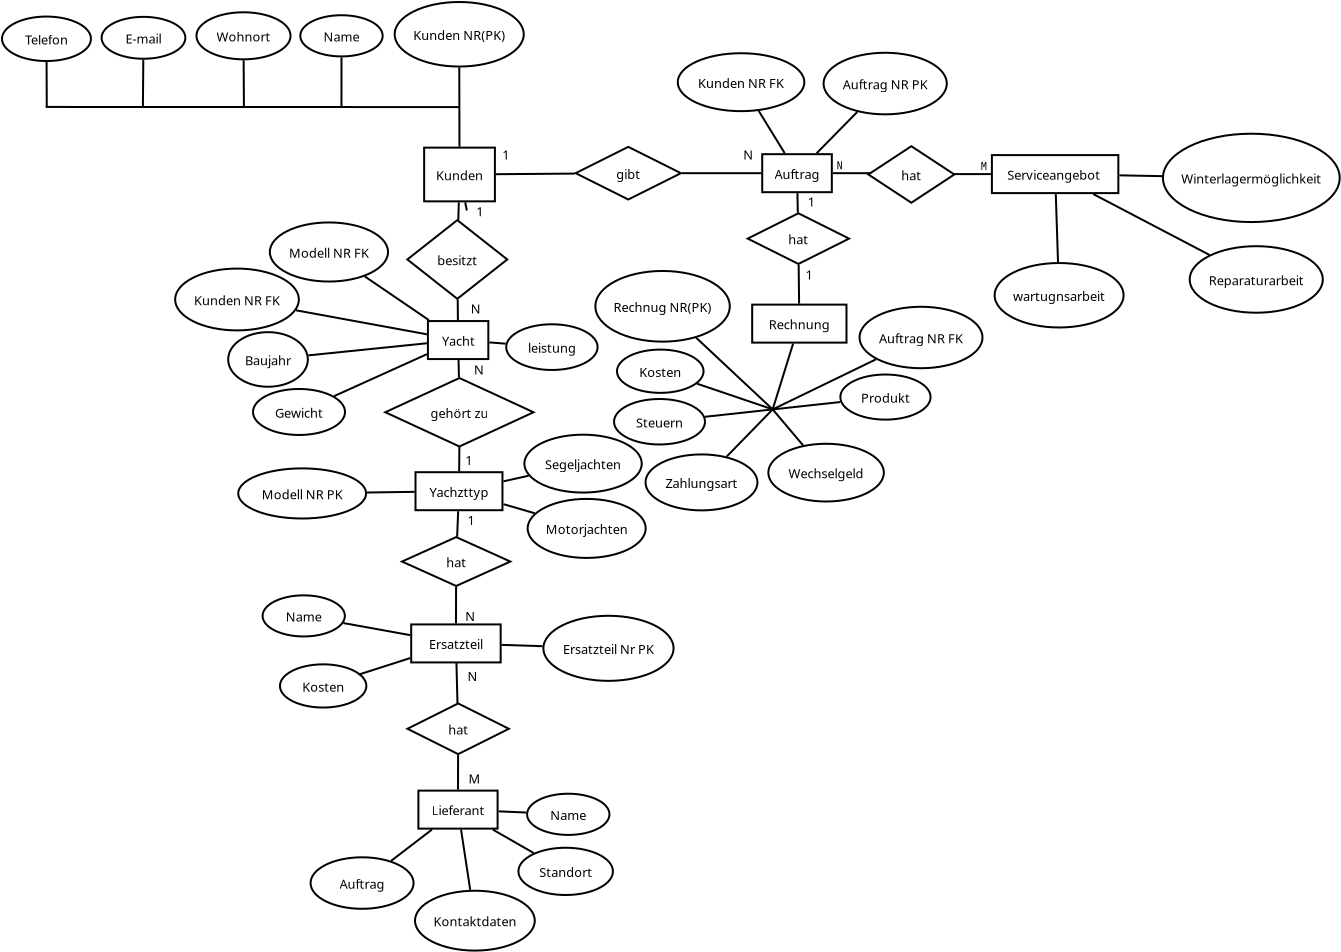 <?xml version="1.0" encoding="UTF-8"?>
<dia:diagram xmlns:dia="http://www.lysator.liu.se/~alla/dia/">
  <dia:layer name="Hintergrund" visible="true" active="true">
    <dia:object type="Flowchart - Box" version="0" id="O0">
      <dia:attribute name="obj_pos">
        <dia:point val="6.742,13.469"/>
      </dia:attribute>
      <dia:attribute name="obj_bb">
        <dia:rectangle val="6.692,13.419;9.812,15.419"/>
      </dia:attribute>
      <dia:attribute name="elem_corner">
        <dia:point val="6.742,13.469"/>
      </dia:attribute>
      <dia:attribute name="elem_width">
        <dia:real val="3.02"/>
      </dia:attribute>
      <dia:attribute name="elem_height">
        <dia:real val="1.9"/>
      </dia:attribute>
      <dia:attribute name="show_background">
        <dia:boolean val="true"/>
      </dia:attribute>
      <dia:attribute name="padding">
        <dia:real val="0.5"/>
      </dia:attribute>
      <dia:attribute name="text">
        <dia:composite type="text">
          <dia:attribute name="string">
            <dia:string>#Yacht#</dia:string>
          </dia:attribute>
          <dia:attribute name="font">
            <dia:font family="sans" style="0" name="Helvetica"/>
          </dia:attribute>
          <dia:attribute name="height">
            <dia:real val="0.8"/>
          </dia:attribute>
          <dia:attribute name="pos">
            <dia:point val="8.252,14.614"/>
          </dia:attribute>
          <dia:attribute name="color">
            <dia:color val="#000000"/>
          </dia:attribute>
          <dia:attribute name="alignment">
            <dia:enum val="1"/>
          </dia:attribute>
        </dia:composite>
      </dia:attribute>
    </dia:object>
    <dia:object type="Flowchart - Box" version="0" id="O1">
      <dia:attribute name="obj_pos">
        <dia:point val="6.121,21.026"/>
      </dia:attribute>
      <dia:attribute name="obj_bb">
        <dia:rectangle val="6.071,20.976;10.518,22.976"/>
      </dia:attribute>
      <dia:attribute name="elem_corner">
        <dia:point val="6.121,21.026"/>
      </dia:attribute>
      <dia:attribute name="elem_width">
        <dia:real val="4.348"/>
      </dia:attribute>
      <dia:attribute name="elem_height">
        <dia:real val="1.9"/>
      </dia:attribute>
      <dia:attribute name="show_background">
        <dia:boolean val="true"/>
      </dia:attribute>
      <dia:attribute name="padding">
        <dia:real val="0.5"/>
      </dia:attribute>
      <dia:attribute name="text">
        <dia:composite type="text">
          <dia:attribute name="string">
            <dia:string>#Yachzttyp#</dia:string>
          </dia:attribute>
          <dia:attribute name="font">
            <dia:font family="sans" style="0" name="Helvetica"/>
          </dia:attribute>
          <dia:attribute name="height">
            <dia:real val="0.8"/>
          </dia:attribute>
          <dia:attribute name="pos">
            <dia:point val="8.295,22.171"/>
          </dia:attribute>
          <dia:attribute name="color">
            <dia:color val="#000000"/>
          </dia:attribute>
          <dia:attribute name="alignment">
            <dia:enum val="1"/>
          </dia:attribute>
        </dia:composite>
      </dia:attribute>
    </dia:object>
    <dia:object type="Flowchart - Box" version="0" id="O2">
      <dia:attribute name="obj_pos">
        <dia:point val="5.906,28.637"/>
      </dia:attribute>
      <dia:attribute name="obj_bb">
        <dia:rectangle val="5.856,28.587;10.428,30.587"/>
      </dia:attribute>
      <dia:attribute name="elem_corner">
        <dia:point val="5.906,28.637"/>
      </dia:attribute>
      <dia:attribute name="elem_width">
        <dia:real val="4.473"/>
      </dia:attribute>
      <dia:attribute name="elem_height">
        <dia:real val="1.9"/>
      </dia:attribute>
      <dia:attribute name="show_background">
        <dia:boolean val="true"/>
      </dia:attribute>
      <dia:attribute name="padding">
        <dia:real val="0.5"/>
      </dia:attribute>
      <dia:attribute name="text">
        <dia:composite type="text">
          <dia:attribute name="string">
            <dia:string>#Ersatzteil#</dia:string>
          </dia:attribute>
          <dia:attribute name="font">
            <dia:font family="sans" style="0" name="Helvetica"/>
          </dia:attribute>
          <dia:attribute name="height">
            <dia:real val="0.8"/>
          </dia:attribute>
          <dia:attribute name="pos">
            <dia:point val="8.142,29.782"/>
          </dia:attribute>
          <dia:attribute name="color">
            <dia:color val="#000000"/>
          </dia:attribute>
          <dia:attribute name="alignment">
            <dia:enum val="1"/>
          </dia:attribute>
        </dia:composite>
      </dia:attribute>
    </dia:object>
    <dia:object type="Flowchart - Box" version="0" id="O3">
      <dia:attribute name="obj_pos">
        <dia:point val="6.266,36.947"/>
      </dia:attribute>
      <dia:attribute name="obj_bb">
        <dia:rectangle val="6.216,36.897;10.276,38.897"/>
      </dia:attribute>
      <dia:attribute name="elem_corner">
        <dia:point val="6.266,36.947"/>
      </dia:attribute>
      <dia:attribute name="elem_width">
        <dia:real val="3.96"/>
      </dia:attribute>
      <dia:attribute name="elem_height">
        <dia:real val="1.9"/>
      </dia:attribute>
      <dia:attribute name="show_background">
        <dia:boolean val="true"/>
      </dia:attribute>
      <dia:attribute name="padding">
        <dia:real val="0.5"/>
      </dia:attribute>
      <dia:attribute name="text">
        <dia:composite type="text">
          <dia:attribute name="string">
            <dia:string>#Lieferant#</dia:string>
          </dia:attribute>
          <dia:attribute name="font">
            <dia:font family="sans" style="0" name="Helvetica"/>
          </dia:attribute>
          <dia:attribute name="height">
            <dia:real val="0.8"/>
          </dia:attribute>
          <dia:attribute name="pos">
            <dia:point val="8.246,38.092"/>
          </dia:attribute>
          <dia:attribute name="color">
            <dia:color val="#000000"/>
          </dia:attribute>
          <dia:attribute name="alignment">
            <dia:enum val="1"/>
          </dia:attribute>
        </dia:composite>
      </dia:attribute>
    </dia:object>
    <dia:object type="Flowchart - Box" version="0" id="O4">
      <dia:attribute name="obj_pos">
        <dia:point val="6.553,4.797"/>
      </dia:attribute>
      <dia:attribute name="obj_bb">
        <dia:rectangle val="6.503,4.747;10.14,7.532"/>
      </dia:attribute>
      <dia:attribute name="elem_corner">
        <dia:point val="6.553,4.797"/>
      </dia:attribute>
      <dia:attribute name="elem_width">
        <dia:real val="3.538"/>
      </dia:attribute>
      <dia:attribute name="elem_height">
        <dia:real val="2.686"/>
      </dia:attribute>
      <dia:attribute name="border_width">
        <dia:real val="0.1"/>
      </dia:attribute>
      <dia:attribute name="show_background">
        <dia:boolean val="true"/>
      </dia:attribute>
      <dia:attribute name="padding">
        <dia:real val="0.5"/>
      </dia:attribute>
      <dia:attribute name="text">
        <dia:composite type="text">
          <dia:attribute name="string">
            <dia:string>#Kunden#</dia:string>
          </dia:attribute>
          <dia:attribute name="font">
            <dia:font family="sans" style="0" name="Helvetica"/>
          </dia:attribute>
          <dia:attribute name="height">
            <dia:real val="0.8"/>
          </dia:attribute>
          <dia:attribute name="pos">
            <dia:point val="8.321,6.334"/>
          </dia:attribute>
          <dia:attribute name="color">
            <dia:color val="#000000"/>
          </dia:attribute>
          <dia:attribute name="alignment">
            <dia:enum val="1"/>
          </dia:attribute>
        </dia:composite>
      </dia:attribute>
    </dia:object>
    <dia:object type="Flowchart - Box" version="0" id="O5">
      <dia:attribute name="obj_pos">
        <dia:point val="23.457,5.125"/>
      </dia:attribute>
      <dia:attribute name="obj_bb">
        <dia:rectangle val="23.407,5.075;26.987,7.075"/>
      </dia:attribute>
      <dia:attribute name="elem_corner">
        <dia:point val="23.457,5.125"/>
      </dia:attribute>
      <dia:attribute name="elem_width">
        <dia:real val="3.48"/>
      </dia:attribute>
      <dia:attribute name="elem_height">
        <dia:real val="1.9"/>
      </dia:attribute>
      <dia:attribute name="show_background">
        <dia:boolean val="true"/>
      </dia:attribute>
      <dia:attribute name="padding">
        <dia:real val="0.5"/>
      </dia:attribute>
      <dia:attribute name="text">
        <dia:composite type="text">
          <dia:attribute name="string">
            <dia:string>#Auftrag#</dia:string>
          </dia:attribute>
          <dia:attribute name="font">
            <dia:font family="sans" style="0" name="Helvetica"/>
          </dia:attribute>
          <dia:attribute name="height">
            <dia:real val="0.8"/>
          </dia:attribute>
          <dia:attribute name="pos">
            <dia:point val="25.197,6.27"/>
          </dia:attribute>
          <dia:attribute name="color">
            <dia:color val="#000000"/>
          </dia:attribute>
          <dia:attribute name="alignment">
            <dia:enum val="1"/>
          </dia:attribute>
        </dia:composite>
      </dia:attribute>
    </dia:object>
    <dia:object type="Flowchart - Box" version="0" id="O6">
      <dia:attribute name="obj_pos">
        <dia:point val="22.955,12.647"/>
      </dia:attribute>
      <dia:attribute name="obj_bb">
        <dia:rectangle val="22.905,12.597;27.72,14.597"/>
      </dia:attribute>
      <dia:attribute name="elem_corner">
        <dia:point val="22.955,12.647"/>
      </dia:attribute>
      <dia:attribute name="elem_width">
        <dia:real val="4.715"/>
      </dia:attribute>
      <dia:attribute name="elem_height">
        <dia:real val="1.9"/>
      </dia:attribute>
      <dia:attribute name="show_background">
        <dia:boolean val="true"/>
      </dia:attribute>
      <dia:attribute name="padding">
        <dia:real val="0.5"/>
      </dia:attribute>
      <dia:attribute name="text">
        <dia:composite type="text">
          <dia:attribute name="string">
            <dia:string>#Rechnung#</dia:string>
          </dia:attribute>
          <dia:attribute name="font">
            <dia:font family="sans" style="0" name="Helvetica"/>
          </dia:attribute>
          <dia:attribute name="height">
            <dia:real val="0.8"/>
          </dia:attribute>
          <dia:attribute name="pos">
            <dia:point val="25.313,13.792"/>
          </dia:attribute>
          <dia:attribute name="color">
            <dia:color val="#000000"/>
          </dia:attribute>
          <dia:attribute name="alignment">
            <dia:enum val="1"/>
          </dia:attribute>
        </dia:composite>
      </dia:attribute>
    </dia:object>
    <dia:object type="Flowchart - Diamond" version="0" id="O7">
      <dia:attribute name="obj_pos">
        <dia:point val="14.126,4.759"/>
      </dia:attribute>
      <dia:attribute name="obj_bb">
        <dia:rectangle val="14.076,4.709;19.44,7.441"/>
      </dia:attribute>
      <dia:attribute name="elem_corner">
        <dia:point val="14.126,4.759"/>
      </dia:attribute>
      <dia:attribute name="elem_width">
        <dia:real val="5.264"/>
      </dia:attribute>
      <dia:attribute name="elem_height">
        <dia:real val="2.632"/>
      </dia:attribute>
      <dia:attribute name="show_background">
        <dia:boolean val="true"/>
      </dia:attribute>
      <dia:attribute name="padding">
        <dia:real val="0.354"/>
      </dia:attribute>
      <dia:attribute name="text">
        <dia:composite type="text">
          <dia:attribute name="string">
            <dia:string>#gibt#</dia:string>
          </dia:attribute>
          <dia:attribute name="font">
            <dia:font family="sans" style="0" name="Helvetica"/>
          </dia:attribute>
          <dia:attribute name="height">
            <dia:real val="0.8"/>
          </dia:attribute>
          <dia:attribute name="pos">
            <dia:point val="16.758,6.27"/>
          </dia:attribute>
          <dia:attribute name="color">
            <dia:color val="#000000"/>
          </dia:attribute>
          <dia:attribute name="alignment">
            <dia:enum val="1"/>
          </dia:attribute>
        </dia:composite>
      </dia:attribute>
    </dia:object>
    <dia:object type="Standard - Line" version="0" id="O8">
      <dia:attribute name="obj_pos">
        <dia:point val="8.606,7.532"/>
      </dia:attribute>
      <dia:attribute name="obj_bb">
        <dia:rectangle val="8.547,7.473;8.747,7.997"/>
      </dia:attribute>
      <dia:attribute name="conn_endpoints">
        <dia:point val="8.606,7.532"/>
        <dia:point val="8.688,7.938"/>
      </dia:attribute>
      <dia:attribute name="numcp">
        <dia:int val="1"/>
      </dia:attribute>
      <dia:connections>
        <dia:connection handle="0" to="O4" connection="16"/>
      </dia:connections>
    </dia:object>
    <dia:object type="Standard - Line" version="0" id="O9">
      <dia:attribute name="obj_pos">
        <dia:point val="10.14,6.125"/>
      </dia:attribute>
      <dia:attribute name="obj_bb">
        <dia:rectangle val="10.09,6.045;14.126,6.176"/>
      </dia:attribute>
      <dia:attribute name="conn_endpoints">
        <dia:point val="10.14,6.125"/>
        <dia:point val="14.076,6.095"/>
      </dia:attribute>
      <dia:attribute name="numcp">
        <dia:int val="1"/>
      </dia:attribute>
      <dia:connections>
        <dia:connection handle="0" to="O4" connection="16"/>
        <dia:connection handle="1" to="O7" connection="16"/>
      </dia:connections>
    </dia:object>
    <dia:object type="Standard - Line" version="0" id="O10">
      <dia:attribute name="obj_pos">
        <dia:point val="19.44,6.075"/>
      </dia:attribute>
      <dia:attribute name="obj_bb">
        <dia:rectangle val="19.39,6.025;23.457,6.125"/>
      </dia:attribute>
      <dia:attribute name="conn_endpoints">
        <dia:point val="19.44,6.075"/>
        <dia:point val="23.407,6.075"/>
      </dia:attribute>
      <dia:attribute name="numcp">
        <dia:int val="1"/>
      </dia:attribute>
      <dia:connections>
        <dia:connection handle="0" to="O7" connection="16"/>
        <dia:connection handle="1" to="O5" connection="16"/>
      </dia:connections>
    </dia:object>
    <dia:object type="Flowchart - Diamond" version="0" id="O11">
      <dia:attribute name="obj_pos">
        <dia:point val="22.729,8.079"/>
      </dia:attribute>
      <dia:attribute name="obj_bb">
        <dia:rectangle val="22.679,8.029;27.848,10.663"/>
      </dia:attribute>
      <dia:attribute name="elem_corner">
        <dia:point val="22.729,8.079"/>
      </dia:attribute>
      <dia:attribute name="elem_width">
        <dia:real val="5.069"/>
      </dia:attribute>
      <dia:attribute name="elem_height">
        <dia:real val="2.534"/>
      </dia:attribute>
      <dia:attribute name="show_background">
        <dia:boolean val="true"/>
      </dia:attribute>
      <dia:attribute name="padding">
        <dia:real val="0.354"/>
      </dia:attribute>
      <dia:attribute name="text">
        <dia:composite type="text">
          <dia:attribute name="string">
            <dia:string>#hat#</dia:string>
          </dia:attribute>
          <dia:attribute name="font">
            <dia:font family="sans" style="0" name="Helvetica"/>
          </dia:attribute>
          <dia:attribute name="height">
            <dia:real val="0.8"/>
          </dia:attribute>
          <dia:attribute name="pos">
            <dia:point val="25.264,9.541"/>
          </dia:attribute>
          <dia:attribute name="color">
            <dia:color val="#000000"/>
          </dia:attribute>
          <dia:attribute name="alignment">
            <dia:enum val="1"/>
          </dia:attribute>
        </dia:composite>
      </dia:attribute>
    </dia:object>
    <dia:object type="Standard - Line" version="0" id="O12">
      <dia:attribute name="obj_pos">
        <dia:point val="25.217,7.075"/>
      </dia:attribute>
      <dia:attribute name="obj_bb">
        <dia:rectangle val="25.166,7.024;25.288,8.093"/>
      </dia:attribute>
      <dia:attribute name="conn_endpoints">
        <dia:point val="25.217,7.075"/>
        <dia:point val="25.237,8.042"/>
      </dia:attribute>
      <dia:attribute name="numcp">
        <dia:int val="1"/>
      </dia:attribute>
      <dia:connections>
        <dia:connection handle="0" to="O5" connection="16"/>
        <dia:connection handle="1" to="O11" connection="16"/>
      </dia:connections>
    </dia:object>
    <dia:object type="Standard - Line" version="0" id="O13">
      <dia:attribute name="obj_pos">
        <dia:point val="25.279,10.655"/>
      </dia:attribute>
      <dia:attribute name="obj_bb">
        <dia:rectangle val="25.228,10.604;25.352,12.649"/>
      </dia:attribute>
      <dia:attribute name="conn_endpoints">
        <dia:point val="25.279,10.655"/>
        <dia:point val="25.301,12.599"/>
      </dia:attribute>
      <dia:attribute name="numcp">
        <dia:int val="1"/>
      </dia:attribute>
      <dia:connections>
        <dia:connection handle="0" to="O11" connection="16"/>
        <dia:connection handle="1" to="O6" connection="16"/>
      </dia:connections>
    </dia:object>
    <dia:object type="Flowchart - Diamond" version="0" id="O14">
      <dia:attribute name="obj_pos">
        <dia:point val="5.713,8.422"/>
      </dia:attribute>
      <dia:attribute name="obj_bb">
        <dia:rectangle val="5.663,8.372;10.758,12.406"/>
      </dia:attribute>
      <dia:attribute name="elem_corner">
        <dia:point val="5.713,8.422"/>
      </dia:attribute>
      <dia:attribute name="elem_width">
        <dia:real val="4.995"/>
      </dia:attribute>
      <dia:attribute name="elem_height">
        <dia:real val="3.935"/>
      </dia:attribute>
      <dia:attribute name="show_background">
        <dia:boolean val="true"/>
      </dia:attribute>
      <dia:attribute name="padding">
        <dia:real val="0.354"/>
      </dia:attribute>
      <dia:attribute name="text">
        <dia:composite type="text">
          <dia:attribute name="string">
            <dia:string>#besitzt#</dia:string>
          </dia:attribute>
          <dia:attribute name="font">
            <dia:font family="sans" style="0" name="Helvetica"/>
          </dia:attribute>
          <dia:attribute name="height">
            <dia:real val="0.8"/>
          </dia:attribute>
          <dia:attribute name="pos">
            <dia:point val="8.21,10.584"/>
          </dia:attribute>
          <dia:attribute name="color">
            <dia:color val="#000000"/>
          </dia:attribute>
          <dia:attribute name="alignment">
            <dia:enum val="1"/>
          </dia:attribute>
        </dia:composite>
      </dia:attribute>
    </dia:object>
    <dia:object type="Standard - Line" version="0" id="O15">
      <dia:attribute name="obj_pos">
        <dia:point val="8.285,7.532"/>
      </dia:attribute>
      <dia:attribute name="obj_bb">
        <dia:rectangle val="8.211,7.481;8.336,8.464"/>
      </dia:attribute>
      <dia:attribute name="conn_endpoints">
        <dia:point val="8.285,7.532"/>
        <dia:point val="8.262,8.413"/>
      </dia:attribute>
      <dia:attribute name="numcp">
        <dia:int val="1"/>
      </dia:attribute>
      <dia:connections>
        <dia:connection handle="0" to="O4" connection="16"/>
        <dia:connection handle="1" to="O14" connection="16"/>
      </dia:connections>
    </dia:object>
    <dia:object type="Standard - Line" version="0" id="O16">
      <dia:attribute name="obj_pos">
        <dia:point val="8.231,12.391"/>
      </dia:attribute>
      <dia:attribute name="obj_bb">
        <dia:rectangle val="8.18,12.34;8.292,13.469"/>
      </dia:attribute>
      <dia:attribute name="conn_endpoints">
        <dia:point val="8.231,12.391"/>
        <dia:point val="8.241,13.419"/>
      </dia:attribute>
      <dia:attribute name="numcp">
        <dia:int val="1"/>
      </dia:attribute>
      <dia:connections>
        <dia:connection handle="0" to="O14" connection="16"/>
        <dia:connection handle="1" to="O0" connection="16"/>
      </dia:connections>
    </dia:object>
    <dia:object type="Standard - Line" version="0" id="O17">
      <dia:attribute name="obj_pos">
        <dia:point val="8.274,15.419"/>
      </dia:attribute>
      <dia:attribute name="obj_bb">
        <dia:rectangle val="8.223,15.368;8.343,16.321"/>
      </dia:attribute>
      <dia:attribute name="conn_endpoints">
        <dia:point val="8.274,15.419"/>
        <dia:point val="8.292,16.27"/>
      </dia:attribute>
      <dia:attribute name="numcp">
        <dia:int val="1"/>
      </dia:attribute>
      <dia:connections>
        <dia:connection handle="0" to="O0" connection="16"/>
      </dia:connections>
    </dia:object>
    <dia:object type="Standard - Line" version="0" id="O18">
      <dia:attribute name="obj_pos">
        <dia:point val="8.315,19.767"/>
      </dia:attribute>
      <dia:attribute name="obj_bb">
        <dia:rectangle val="8.253,19.717;8.365,21.027"/>
      </dia:attribute>
      <dia:attribute name="conn_endpoints">
        <dia:point val="8.315,19.767"/>
        <dia:point val="8.304,20.976"/>
      </dia:attribute>
      <dia:attribute name="numcp">
        <dia:int val="1"/>
      </dia:attribute>
    </dia:object>
    <dia:object type="Flowchart - Diamond" version="0" id="O19">
      <dia:attribute name="obj_pos">
        <dia:point val="5.445,24.271"/>
      </dia:attribute>
      <dia:attribute name="obj_bb">
        <dia:rectangle val="5.395,24.221;10.911,26.765"/>
      </dia:attribute>
      <dia:attribute name="elem_corner">
        <dia:point val="5.445,24.271"/>
      </dia:attribute>
      <dia:attribute name="elem_width">
        <dia:real val="5.416"/>
      </dia:attribute>
      <dia:attribute name="elem_height">
        <dia:real val="2.444"/>
      </dia:attribute>
      <dia:attribute name="show_background">
        <dia:boolean val="true"/>
      </dia:attribute>
      <dia:attribute name="padding">
        <dia:real val="0.354"/>
      </dia:attribute>
      <dia:attribute name="text">
        <dia:composite type="text">
          <dia:attribute name="string">
            <dia:string>#hat#</dia:string>
          </dia:attribute>
          <dia:attribute name="font">
            <dia:font family="sans" style="0" name="Helvetica"/>
          </dia:attribute>
          <dia:attribute name="height">
            <dia:real val="0.8"/>
          </dia:attribute>
          <dia:attribute name="pos">
            <dia:point val="8.153,25.688"/>
          </dia:attribute>
          <dia:attribute name="color">
            <dia:color val="#000000"/>
          </dia:attribute>
          <dia:attribute name="alignment">
            <dia:enum val="1"/>
          </dia:attribute>
        </dia:composite>
      </dia:attribute>
    </dia:object>
    <dia:object type="Standard - Line" version="0" id="O20">
      <dia:attribute name="obj_pos">
        <dia:point val="8.254,22.976"/>
      </dia:attribute>
      <dia:attribute name="obj_bb">
        <dia:rectangle val="8.151,22.924;8.306,24.301"/>
      </dia:attribute>
      <dia:attribute name="conn_endpoints">
        <dia:point val="8.254,22.976"/>
        <dia:point val="8.203,24.249"/>
      </dia:attribute>
      <dia:attribute name="numcp">
        <dia:int val="1"/>
      </dia:attribute>
      <dia:connections>
        <dia:connection handle="0" to="O1" connection="16"/>
        <dia:connection handle="1" to="O19" connection="16"/>
      </dia:connections>
    </dia:object>
    <dia:object type="Standard - Line" version="0" id="O21">
      <dia:attribute name="obj_pos">
        <dia:point val="8.149,26.76"/>
      </dia:attribute>
      <dia:attribute name="obj_bb">
        <dia:rectangle val="8.094,26.71;8.2,28.637"/>
      </dia:attribute>
      <dia:attribute name="conn_endpoints">
        <dia:point val="8.149,26.76"/>
        <dia:point val="8.145,28.587"/>
      </dia:attribute>
      <dia:attribute name="numcp">
        <dia:int val="1"/>
      </dia:attribute>
      <dia:connections>
        <dia:connection handle="0" to="O19" connection="16"/>
        <dia:connection handle="1" to="O2" connection="16"/>
      </dia:connections>
    </dia:object>
    <dia:object type="Flowchart - Diamond" version="0" id="O22">
      <dia:attribute name="obj_pos">
        <dia:point val="5.718,32.588"/>
      </dia:attribute>
      <dia:attribute name="obj_bb">
        <dia:rectangle val="5.668,32.538;10.836,35.172"/>
      </dia:attribute>
      <dia:attribute name="elem_corner">
        <dia:point val="5.718,32.588"/>
      </dia:attribute>
      <dia:attribute name="elem_width">
        <dia:real val="5.069"/>
      </dia:attribute>
      <dia:attribute name="elem_height">
        <dia:real val="2.534"/>
      </dia:attribute>
      <dia:attribute name="show_background">
        <dia:boolean val="true"/>
      </dia:attribute>
      <dia:attribute name="padding">
        <dia:real val="0.354"/>
      </dia:attribute>
      <dia:attribute name="text">
        <dia:composite type="text">
          <dia:attribute name="string">
            <dia:string>#hat#</dia:string>
          </dia:attribute>
          <dia:attribute name="font">
            <dia:font family="sans" style="0" name="Helvetica"/>
          </dia:attribute>
          <dia:attribute name="height">
            <dia:real val="0.8"/>
          </dia:attribute>
          <dia:attribute name="pos">
            <dia:point val="8.252,34.05"/>
          </dia:attribute>
          <dia:attribute name="color">
            <dia:color val="#000000"/>
          </dia:attribute>
          <dia:attribute name="alignment">
            <dia:enum val="1"/>
          </dia:attribute>
        </dia:composite>
      </dia:attribute>
    </dia:object>
    <dia:object type="Standard - Line" version="0" id="O23">
      <dia:attribute name="obj_pos">
        <dia:point val="8.167,30.554"/>
      </dia:attribute>
      <dia:attribute name="obj_bb">
        <dia:rectangle val="8.116,30.502;8.27,32.622"/>
      </dia:attribute>
      <dia:attribute name="conn_endpoints">
        <dia:point val="8.167,30.554"/>
        <dia:point val="8.219,32.571"/>
      </dia:attribute>
      <dia:attribute name="numcp">
        <dia:int val="1"/>
      </dia:attribute>
      <dia:connections>
        <dia:connection handle="0" to="O2" connection="16"/>
        <dia:connection handle="1" to="O22" connection="16"/>
      </dia:connections>
    </dia:object>
    <dia:object type="Standard - Line" version="0" id="O24">
      <dia:attribute name="obj_pos">
        <dia:point val="8.25,35.17"/>
      </dia:attribute>
      <dia:attribute name="obj_bb">
        <dia:rectangle val="8.197,35.12;8.3,36.947"/>
      </dia:attribute>
      <dia:attribute name="conn_endpoints">
        <dia:point val="8.25,35.17"/>
        <dia:point val="8.248,36.897"/>
      </dia:attribute>
      <dia:attribute name="numcp">
        <dia:int val="1"/>
      </dia:attribute>
      <dia:connections>
        <dia:connection handle="0" to="O22" connection="16"/>
        <dia:connection handle="1" to="O3" connection="16"/>
      </dia:connections>
    </dia:object>
    <dia:object type="Standard - Line" version="0" id="O25">
      <dia:attribute name="obj_pos">
        <dia:point val="12.082,23.079"/>
      </dia:attribute>
      <dia:attribute name="obj_bb">
        <dia:rectangle val="10.457,22.562;12.145,23.141"/>
      </dia:attribute>
      <dia:attribute name="conn_endpoints">
        <dia:point val="12.082,23.079"/>
        <dia:point val="10.518,22.624"/>
      </dia:attribute>
      <dia:attribute name="numcp">
        <dia:int val="1"/>
      </dia:attribute>
      <dia:connections>
        <dia:connection handle="0" to="O35" connection="16"/>
        <dia:connection handle="1" to="O1" connection="16"/>
      </dia:connections>
    </dia:object>
    <dia:object type="Standard - Text" version="1" id="O26">
      <dia:attribute name="obj_pos">
        <dia:point val="10.463,5.397"/>
      </dia:attribute>
      <dia:attribute name="obj_bb">
        <dia:rectangle val="10.463,4.802;10.87,5.547"/>
      </dia:attribute>
      <dia:attribute name="text">
        <dia:composite type="text">
          <dia:attribute name="string">
            <dia:string>#1#</dia:string>
          </dia:attribute>
          <dia:attribute name="font">
            <dia:font family="sans" style="0" name="Helvetica"/>
          </dia:attribute>
          <dia:attribute name="height">
            <dia:real val="0.8"/>
          </dia:attribute>
          <dia:attribute name="pos">
            <dia:point val="10.463,5.397"/>
          </dia:attribute>
          <dia:attribute name="color">
            <dia:color val="#000000"/>
          </dia:attribute>
          <dia:attribute name="alignment">
            <dia:enum val="0"/>
          </dia:attribute>
        </dia:composite>
      </dia:attribute>
      <dia:attribute name="valign">
        <dia:enum val="3"/>
      </dia:attribute>
    </dia:object>
    <dia:object type="Standard - Text" version="1" id="O27">
      <dia:attribute name="obj_pos">
        <dia:point val="22.513,5.397"/>
      </dia:attribute>
      <dia:attribute name="obj_bb">
        <dia:rectangle val="22.513,4.802;22.993,5.547"/>
      </dia:attribute>
      <dia:attribute name="text">
        <dia:composite type="text">
          <dia:attribute name="string">
            <dia:string>#N#</dia:string>
          </dia:attribute>
          <dia:attribute name="font">
            <dia:font family="sans" style="0" name="Helvetica"/>
          </dia:attribute>
          <dia:attribute name="height">
            <dia:real val="0.8"/>
          </dia:attribute>
          <dia:attribute name="pos">
            <dia:point val="22.513,5.397"/>
          </dia:attribute>
          <dia:attribute name="color">
            <dia:color val="#000000"/>
          </dia:attribute>
          <dia:attribute name="alignment">
            <dia:enum val="0"/>
          </dia:attribute>
        </dia:composite>
      </dia:attribute>
      <dia:attribute name="valign">
        <dia:enum val="3"/>
      </dia:attribute>
    </dia:object>
    <dia:object type="Standard - Text" version="1" id="O28">
      <dia:attribute name="obj_pos">
        <dia:point val="25.73,7.742"/>
      </dia:attribute>
      <dia:attribute name="obj_bb">
        <dia:rectangle val="25.73,7.147;26.138,7.892"/>
      </dia:attribute>
      <dia:attribute name="text">
        <dia:composite type="text">
          <dia:attribute name="string">
            <dia:string>#1#</dia:string>
          </dia:attribute>
          <dia:attribute name="font">
            <dia:font family="sans" style="0" name="Helvetica"/>
          </dia:attribute>
          <dia:attribute name="height">
            <dia:real val="0.8"/>
          </dia:attribute>
          <dia:attribute name="pos">
            <dia:point val="25.73,7.742"/>
          </dia:attribute>
          <dia:attribute name="color">
            <dia:color val="#000000"/>
          </dia:attribute>
          <dia:attribute name="alignment">
            <dia:enum val="0"/>
          </dia:attribute>
        </dia:composite>
      </dia:attribute>
      <dia:attribute name="valign">
        <dia:enum val="3"/>
      </dia:attribute>
    </dia:object>
    <dia:object type="Standard - Text" version="1" id="O29">
      <dia:attribute name="obj_pos">
        <dia:point val="25.621,11.395"/>
      </dia:attribute>
      <dia:attribute name="obj_bb">
        <dia:rectangle val="25.621,10.8;26.029,11.545"/>
      </dia:attribute>
      <dia:attribute name="text">
        <dia:composite type="text">
          <dia:attribute name="string">
            <dia:string>#1#</dia:string>
          </dia:attribute>
          <dia:attribute name="font">
            <dia:font family="sans" style="0" name="Helvetica"/>
          </dia:attribute>
          <dia:attribute name="height">
            <dia:real val="0.8"/>
          </dia:attribute>
          <dia:attribute name="pos">
            <dia:point val="25.621,11.395"/>
          </dia:attribute>
          <dia:attribute name="color">
            <dia:color val="#000000"/>
          </dia:attribute>
          <dia:attribute name="alignment">
            <dia:enum val="0"/>
          </dia:attribute>
        </dia:composite>
      </dia:attribute>
      <dia:attribute name="valign">
        <dia:enum val="3"/>
      </dia:attribute>
    </dia:object>
    <dia:object type="Standard - Text" version="1" id="O30">
      <dia:attribute name="obj_pos">
        <dia:point val="9.154,8.233"/>
      </dia:attribute>
      <dia:attribute name="obj_bb">
        <dia:rectangle val="9.154,7.638;9.562,8.383"/>
      </dia:attribute>
      <dia:attribute name="text">
        <dia:composite type="text">
          <dia:attribute name="string">
            <dia:string>#1#</dia:string>
          </dia:attribute>
          <dia:attribute name="font">
            <dia:font family="sans" style="0" name="Helvetica"/>
          </dia:attribute>
          <dia:attribute name="height">
            <dia:real val="0.8"/>
          </dia:attribute>
          <dia:attribute name="pos">
            <dia:point val="9.154,8.233"/>
          </dia:attribute>
          <dia:attribute name="color">
            <dia:color val="#000000"/>
          </dia:attribute>
          <dia:attribute name="alignment">
            <dia:enum val="0"/>
          </dia:attribute>
        </dia:composite>
      </dia:attribute>
      <dia:attribute name="valign">
        <dia:enum val="3"/>
      </dia:attribute>
    </dia:object>
    <dia:object type="Standard - Text" version="1" id="O31">
      <dia:attribute name="obj_pos">
        <dia:point val="8.882,13.085"/>
      </dia:attribute>
      <dia:attribute name="obj_bb">
        <dia:rectangle val="8.882,12.49;9.362,13.235"/>
      </dia:attribute>
      <dia:attribute name="text">
        <dia:composite type="text">
          <dia:attribute name="string">
            <dia:string>#N#</dia:string>
          </dia:attribute>
          <dia:attribute name="font">
            <dia:font family="sans" style="0" name="Helvetica"/>
          </dia:attribute>
          <dia:attribute name="height">
            <dia:real val="0.8"/>
          </dia:attribute>
          <dia:attribute name="pos">
            <dia:point val="8.882,13.085"/>
          </dia:attribute>
          <dia:attribute name="color">
            <dia:color val="#000000"/>
          </dia:attribute>
          <dia:attribute name="alignment">
            <dia:enum val="0"/>
          </dia:attribute>
        </dia:composite>
      </dia:attribute>
      <dia:attribute name="valign">
        <dia:enum val="3"/>
      </dia:attribute>
    </dia:object>
    <dia:object type="Standard - Text" version="1" id="O32">
      <dia:attribute name="obj_pos">
        <dia:point val="9.045,16.139"/>
      </dia:attribute>
      <dia:attribute name="obj_bb">
        <dia:rectangle val="9.045,15.544;9.525,16.289"/>
      </dia:attribute>
      <dia:attribute name="text">
        <dia:composite type="text">
          <dia:attribute name="string">
            <dia:string>#N#</dia:string>
          </dia:attribute>
          <dia:attribute name="font">
            <dia:font family="sans" style="0" name="Helvetica"/>
          </dia:attribute>
          <dia:attribute name="height">
            <dia:real val="0.8"/>
          </dia:attribute>
          <dia:attribute name="pos">
            <dia:point val="9.045,16.139"/>
          </dia:attribute>
          <dia:attribute name="color">
            <dia:color val="#000000"/>
          </dia:attribute>
          <dia:attribute name="alignment">
            <dia:enum val="0"/>
          </dia:attribute>
        </dia:composite>
      </dia:attribute>
      <dia:attribute name="valign">
        <dia:enum val="3"/>
      </dia:attribute>
    </dia:object>
    <dia:object type="Standard - Text" version="1" id="O33">
      <dia:attribute name="obj_pos">
        <dia:point val="8.609,20.664"/>
      </dia:attribute>
      <dia:attribute name="obj_bb">
        <dia:rectangle val="8.609,20.069;9.017,20.814"/>
      </dia:attribute>
      <dia:attribute name="text">
        <dia:composite type="text">
          <dia:attribute name="string">
            <dia:string>#1#</dia:string>
          </dia:attribute>
          <dia:attribute name="font">
            <dia:font family="sans" style="0" name="Helvetica"/>
          </dia:attribute>
          <dia:attribute name="height">
            <dia:real val="0.8"/>
          </dia:attribute>
          <dia:attribute name="pos">
            <dia:point val="8.609,20.664"/>
          </dia:attribute>
          <dia:attribute name="color">
            <dia:color val="#000000"/>
          </dia:attribute>
          <dia:attribute name="alignment">
            <dia:enum val="0"/>
          </dia:attribute>
        </dia:composite>
      </dia:attribute>
      <dia:attribute name="valign">
        <dia:enum val="3"/>
      </dia:attribute>
    </dia:object>
    <dia:object type="Flowchart - Ellipse" version="0" id="O34">
      <dia:attribute name="obj_pos">
        <dia:point val="11.566,19.15"/>
      </dia:attribute>
      <dia:attribute name="obj_bb">
        <dia:rectangle val="11.516,19.1;17.482,22.093"/>
      </dia:attribute>
      <dia:attribute name="elem_corner">
        <dia:point val="11.566,19.15"/>
      </dia:attribute>
      <dia:attribute name="elem_width">
        <dia:real val="5.866"/>
      </dia:attribute>
      <dia:attribute name="elem_height">
        <dia:real val="2.894"/>
      </dia:attribute>
      <dia:attribute name="show_background">
        <dia:boolean val="true"/>
      </dia:attribute>
      <dia:attribute name="padding">
        <dia:real val="0.354"/>
      </dia:attribute>
      <dia:attribute name="text">
        <dia:composite type="text">
          <dia:attribute name="string">
            <dia:string>#Segeljachten#</dia:string>
          </dia:attribute>
          <dia:attribute name="font">
            <dia:font family="sans" style="0" name="Helvetica"/>
          </dia:attribute>
          <dia:attribute name="height">
            <dia:real val="0.8"/>
          </dia:attribute>
          <dia:attribute name="pos">
            <dia:point val="14.499,20.791"/>
          </dia:attribute>
          <dia:attribute name="color">
            <dia:color val="#000000"/>
          </dia:attribute>
          <dia:attribute name="alignment">
            <dia:enum val="1"/>
          </dia:attribute>
        </dia:composite>
      </dia:attribute>
    </dia:object>
    <dia:object type="Flowchart - Ellipse" version="0" id="O35">
      <dia:attribute name="obj_pos">
        <dia:point val="11.729,22.361"/>
      </dia:attribute>
      <dia:attribute name="obj_bb">
        <dia:rectangle val="11.68,22.311;17.681,25.361"/>
      </dia:attribute>
      <dia:attribute name="elem_corner">
        <dia:point val="11.729,22.361"/>
      </dia:attribute>
      <dia:attribute name="elem_width">
        <dia:real val="5.901"/>
      </dia:attribute>
      <dia:attribute name="elem_height">
        <dia:real val="2.951"/>
      </dia:attribute>
      <dia:attribute name="show_background">
        <dia:boolean val="true"/>
      </dia:attribute>
      <dia:attribute name="padding">
        <dia:real val="0.354"/>
      </dia:attribute>
      <dia:attribute name="text">
        <dia:composite type="text">
          <dia:attribute name="string">
            <dia:string>#Motorjachten#</dia:string>
          </dia:attribute>
          <dia:attribute name="font">
            <dia:font family="sans" style="0" name="Helvetica"/>
          </dia:attribute>
          <dia:attribute name="height">
            <dia:real val="0.8"/>
          </dia:attribute>
          <dia:attribute name="pos">
            <dia:point val="14.68,24.031"/>
          </dia:attribute>
          <dia:attribute name="color">
            <dia:color val="#000000"/>
          </dia:attribute>
          <dia:attribute name="alignment">
            <dia:enum val="1"/>
          </dia:attribute>
        </dia:composite>
      </dia:attribute>
    </dia:object>
    <dia:object type="Standard - Line" version="0" id="O36">
      <dia:attribute name="obj_pos">
        <dia:point val="10.519,21.481"/>
      </dia:attribute>
      <dia:attribute name="obj_bb">
        <dia:rectangle val="10.459,21.142;11.837,21.541"/>
      </dia:attribute>
      <dia:attribute name="conn_endpoints">
        <dia:point val="10.519,21.481"/>
        <dia:point val="11.777,21.202"/>
      </dia:attribute>
      <dia:attribute name="numcp">
        <dia:int val="1"/>
      </dia:attribute>
      <dia:connections>
        <dia:connection handle="0" to="O1" connection="16"/>
        <dia:connection handle="1" to="O34" connection="16"/>
      </dia:connections>
    </dia:object>
    <dia:object type="Standard - Text" version="1" id="O37">
      <dia:attribute name="obj_pos">
        <dia:point val="8.718,23.663"/>
      </dia:attribute>
      <dia:attribute name="obj_bb">
        <dia:rectangle val="8.718,23.068;9.126,23.813"/>
      </dia:attribute>
      <dia:attribute name="text">
        <dia:composite type="text">
          <dia:attribute name="string">
            <dia:string>#1#</dia:string>
          </dia:attribute>
          <dia:attribute name="font">
            <dia:font family="sans" style="0" name="Helvetica"/>
          </dia:attribute>
          <dia:attribute name="height">
            <dia:real val="0.8"/>
          </dia:attribute>
          <dia:attribute name="pos">
            <dia:point val="8.718,23.663"/>
          </dia:attribute>
          <dia:attribute name="color">
            <dia:color val="#000000"/>
          </dia:attribute>
          <dia:attribute name="alignment">
            <dia:enum val="0"/>
          </dia:attribute>
        </dia:composite>
      </dia:attribute>
      <dia:attribute name="valign">
        <dia:enum val="3"/>
      </dia:attribute>
    </dia:object>
    <dia:object type="Standard - Text" version="1" id="O38">
      <dia:attribute name="obj_pos">
        <dia:point val="8.609,28.461"/>
      </dia:attribute>
      <dia:attribute name="obj_bb">
        <dia:rectangle val="8.609,27.866;9.089,28.611"/>
      </dia:attribute>
      <dia:attribute name="text">
        <dia:composite type="text">
          <dia:attribute name="string">
            <dia:string>#N#</dia:string>
          </dia:attribute>
          <dia:attribute name="font">
            <dia:font family="sans" style="0" name="Helvetica"/>
          </dia:attribute>
          <dia:attribute name="height">
            <dia:real val="0.8"/>
          </dia:attribute>
          <dia:attribute name="pos">
            <dia:point val="8.609,28.461"/>
          </dia:attribute>
          <dia:attribute name="color">
            <dia:color val="#000000"/>
          </dia:attribute>
          <dia:attribute name="alignment">
            <dia:enum val="0"/>
          </dia:attribute>
        </dia:composite>
      </dia:attribute>
      <dia:attribute name="valign">
        <dia:enum val="3"/>
      </dia:attribute>
    </dia:object>
    <dia:object type="Standard - Text" version="1" id="O39">
      <dia:attribute name="obj_pos">
        <dia:point val="8.5,31.024"/>
      </dia:attribute>
      <dia:attribute name="obj_bb">
        <dia:rectangle val="8.5,30.429;8.5,31.174"/>
      </dia:attribute>
      <dia:attribute name="text">
        <dia:composite type="text">
          <dia:attribute name="string">
            <dia:string>##</dia:string>
          </dia:attribute>
          <dia:attribute name="font">
            <dia:font family="sans" style="0" name="Helvetica"/>
          </dia:attribute>
          <dia:attribute name="height">
            <dia:real val="0.8"/>
          </dia:attribute>
          <dia:attribute name="pos">
            <dia:point val="8.5,31.024"/>
          </dia:attribute>
          <dia:attribute name="color">
            <dia:color val="#000000"/>
          </dia:attribute>
          <dia:attribute name="alignment">
            <dia:enum val="0"/>
          </dia:attribute>
        </dia:composite>
      </dia:attribute>
      <dia:attribute name="valign">
        <dia:enum val="3"/>
      </dia:attribute>
    </dia:object>
    <dia:object type="Standard - Text" version="1" id="O40">
      <dia:attribute name="obj_pos">
        <dia:point val="8.718,31.46"/>
      </dia:attribute>
      <dia:attribute name="obj_bb">
        <dia:rectangle val="8.718,30.865;9.198,31.61"/>
      </dia:attribute>
      <dia:attribute name="text">
        <dia:composite type="text">
          <dia:attribute name="string">
            <dia:string>#N#</dia:string>
          </dia:attribute>
          <dia:attribute name="font">
            <dia:font family="sans" style="0" name="Helvetica"/>
          </dia:attribute>
          <dia:attribute name="height">
            <dia:real val="0.8"/>
          </dia:attribute>
          <dia:attribute name="pos">
            <dia:point val="8.718,31.46"/>
          </dia:attribute>
          <dia:attribute name="color">
            <dia:color val="#000000"/>
          </dia:attribute>
          <dia:attribute name="alignment">
            <dia:enum val="0"/>
          </dia:attribute>
        </dia:composite>
      </dia:attribute>
      <dia:attribute name="valign">
        <dia:enum val="3"/>
      </dia:attribute>
    </dia:object>
    <dia:object type="Standard - Text" version="1" id="O41">
      <dia:attribute name="obj_pos">
        <dia:point val="8.773,36.586"/>
      </dia:attribute>
      <dia:attribute name="obj_bb">
        <dia:rectangle val="8.773,35.991;9.325,36.736"/>
      </dia:attribute>
      <dia:attribute name="text">
        <dia:composite type="text">
          <dia:attribute name="string">
            <dia:string>#M#</dia:string>
          </dia:attribute>
          <dia:attribute name="font">
            <dia:font family="sans" style="0" name="Helvetica"/>
          </dia:attribute>
          <dia:attribute name="height">
            <dia:real val="0.8"/>
          </dia:attribute>
          <dia:attribute name="pos">
            <dia:point val="8.773,36.586"/>
          </dia:attribute>
          <dia:attribute name="color">
            <dia:color val="#000000"/>
          </dia:attribute>
          <dia:attribute name="alignment">
            <dia:enum val="0"/>
          </dia:attribute>
        </dia:composite>
      </dia:attribute>
      <dia:attribute name="valign">
        <dia:enum val="3"/>
      </dia:attribute>
    </dia:object>
    <dia:object type="Flowchart - Box" version="0" id="O42">
      <dia:attribute name="obj_pos">
        <dia:point val="34.941,5.171"/>
      </dia:attribute>
      <dia:attribute name="obj_bb">
        <dia:rectangle val="34.891,5.121;41.313,7.121"/>
      </dia:attribute>
      <dia:attribute name="elem_corner">
        <dia:point val="34.941,5.171"/>
      </dia:attribute>
      <dia:attribute name="elem_width">
        <dia:real val="6.322"/>
      </dia:attribute>
      <dia:attribute name="elem_height">
        <dia:real val="1.9"/>
      </dia:attribute>
      <dia:attribute name="show_background">
        <dia:boolean val="true"/>
      </dia:attribute>
      <dia:attribute name="padding">
        <dia:real val="0.5"/>
      </dia:attribute>
      <dia:attribute name="text">
        <dia:composite type="text">
          <dia:attribute name="string">
            <dia:string>#Serviceangebot #</dia:string>
          </dia:attribute>
          <dia:attribute name="font">
            <dia:font family="sans" style="0" name="Helvetica"/>
          </dia:attribute>
          <dia:attribute name="height">
            <dia:real val="0.8"/>
          </dia:attribute>
          <dia:attribute name="pos">
            <dia:point val="38.102,6.316"/>
          </dia:attribute>
          <dia:attribute name="color">
            <dia:color val="#000000"/>
          </dia:attribute>
          <dia:attribute name="alignment">
            <dia:enum val="1"/>
          </dia:attribute>
        </dia:composite>
      </dia:attribute>
    </dia:object>
    <dia:object type="Database - Reference" version="0" id="O43">
      <dia:attribute name="obj_pos">
        <dia:point val="26.986,6.075"/>
      </dia:attribute>
      <dia:attribute name="obj_bb">
        <dia:rectangle val="26.986,5.425;34.891,6.121"/>
      </dia:attribute>
      <dia:attribute name="meta">
        <dia:composite type="dict"/>
      </dia:attribute>
      <dia:attribute name="orth_points">
        <dia:point val="26.986,6.075"/>
        <dia:point val="29.748,6.075"/>
        <dia:point val="29.748,6.121"/>
        <dia:point val="34.891,6.121"/>
      </dia:attribute>
      <dia:attribute name="orth_orient">
        <dia:enum val="0"/>
        <dia:enum val="1"/>
        <dia:enum val="0"/>
      </dia:attribute>
      <dia:attribute name="orth_autoroute">
        <dia:boolean val="false"/>
      </dia:attribute>
      <dia:attribute name="text_colour">
        <dia:color val="#000000"/>
      </dia:attribute>
      <dia:attribute name="line_colour">
        <dia:color val="#000000"/>
      </dia:attribute>
      <dia:attribute name="line_width">
        <dia:real val="0.1"/>
      </dia:attribute>
      <dia:attribute name="line_style">
        <dia:enum val="0"/>
        <dia:real val="1"/>
      </dia:attribute>
      <dia:attribute name="corner_radius">
        <dia:real val="0"/>
      </dia:attribute>
      <dia:attribute name="end_arrow">
        <dia:enum val="0"/>
      </dia:attribute>
      <dia:attribute name="start_point_desc">
        <dia:string>#N#</dia:string>
      </dia:attribute>
      <dia:attribute name="end_point_desc">
        <dia:string>#M#</dia:string>
      </dia:attribute>
      <dia:attribute name="normal_font">
        <dia:font family="monospace" style="0" name="Courier"/>
      </dia:attribute>
      <dia:attribute name="normal_font_height">
        <dia:real val="0.6"/>
      </dia:attribute>
      <dia:connections>
        <dia:connection handle="0" to="O5" connection="16"/>
        <dia:connection handle="1" to="O42" connection="16"/>
      </dia:connections>
    </dia:object>
    <dia:object type="Flowchart - Diamond" version="0" id="O44">
      <dia:attribute name="obj_pos">
        <dia:point val="28.763,4.726"/>
      </dia:attribute>
      <dia:attribute name="obj_bb">
        <dia:rectangle val="28.713,4.676;33.111,7.603"/>
      </dia:attribute>
      <dia:attribute name="elem_corner">
        <dia:point val="28.763,4.726"/>
      </dia:attribute>
      <dia:attribute name="elem_width">
        <dia:real val="4.298"/>
      </dia:attribute>
      <dia:attribute name="elem_height">
        <dia:real val="2.827"/>
      </dia:attribute>
      <dia:attribute name="show_background">
        <dia:boolean val="true"/>
      </dia:attribute>
      <dia:attribute name="padding">
        <dia:real val="0.354"/>
      </dia:attribute>
      <dia:attribute name="text">
        <dia:composite type="text">
          <dia:attribute name="string">
            <dia:string>#hat#</dia:string>
          </dia:attribute>
          <dia:attribute name="font">
            <dia:font family="sans" style="0" name="Helvetica"/>
          </dia:attribute>
          <dia:attribute name="height">
            <dia:real val="0.8"/>
          </dia:attribute>
          <dia:attribute name="pos">
            <dia:point val="30.912,6.334"/>
          </dia:attribute>
          <dia:attribute name="color">
            <dia:color val="#000000"/>
          </dia:attribute>
          <dia:attribute name="alignment">
            <dia:enum val="1"/>
          </dia:attribute>
        </dia:composite>
      </dia:attribute>
    </dia:object>
    <dia:object type="Flowchart - Diamond" version="0" id="O45">
      <dia:attribute name="obj_pos">
        <dia:point val="4.609,16.317"/>
      </dia:attribute>
      <dia:attribute name="obj_bb">
        <dia:rectangle val="4.559,16.267;12.071,19.791"/>
      </dia:attribute>
      <dia:attribute name="elem_corner">
        <dia:point val="4.609,16.317"/>
      </dia:attribute>
      <dia:attribute name="elem_width">
        <dia:real val="7.412"/>
      </dia:attribute>
      <dia:attribute name="elem_height">
        <dia:real val="3.423"/>
      </dia:attribute>
      <dia:attribute name="show_background">
        <dia:boolean val="true"/>
      </dia:attribute>
      <dia:attribute name="padding">
        <dia:real val="0.354"/>
      </dia:attribute>
      <dia:attribute name="text">
        <dia:composite type="text">
          <dia:attribute name="string">
            <dia:string>#gehört zu#</dia:string>
          </dia:attribute>
          <dia:attribute name="font">
            <dia:font family="sans" style="0" name="Helvetica"/>
          </dia:attribute>
          <dia:attribute name="height">
            <dia:real val="0.8"/>
          </dia:attribute>
          <dia:attribute name="pos">
            <dia:point val="8.315,18.224"/>
          </dia:attribute>
          <dia:attribute name="color">
            <dia:color val="#000000"/>
          </dia:attribute>
          <dia:attribute name="alignment">
            <dia:enum val="1"/>
          </dia:attribute>
        </dia:composite>
      </dia:attribute>
    </dia:object>
    <dia:object type="Flowchart - Ellipse" version="0" id="O46">
      <dia:attribute name="obj_pos">
        <dia:point val="0.361,-1.823"/>
      </dia:attribute>
      <dia:attribute name="obj_bb">
        <dia:rectangle val="0.311,-1.873;4.53,0.286"/>
      </dia:attribute>
      <dia:attribute name="elem_corner">
        <dia:point val="0.361,-1.823"/>
      </dia:attribute>
      <dia:attribute name="elem_width">
        <dia:real val="4.119"/>
      </dia:attribute>
      <dia:attribute name="elem_height">
        <dia:real val="2.06"/>
      </dia:attribute>
      <dia:attribute name="show_background">
        <dia:boolean val="true"/>
      </dia:attribute>
      <dia:attribute name="padding">
        <dia:real val="0.354"/>
      </dia:attribute>
      <dia:attribute name="text">
        <dia:composite type="text">
          <dia:attribute name="string">
            <dia:string>#Name#</dia:string>
          </dia:attribute>
          <dia:attribute name="font">
            <dia:font family="sans" style="0" name="Helvetica"/>
          </dia:attribute>
          <dia:attribute name="height">
            <dia:real val="0.8"/>
          </dia:attribute>
          <dia:attribute name="pos">
            <dia:point val="2.421,-0.598"/>
          </dia:attribute>
          <dia:attribute name="color">
            <dia:color val="#000000"/>
          </dia:attribute>
          <dia:attribute name="alignment">
            <dia:enum val="1"/>
          </dia:attribute>
        </dia:composite>
      </dia:attribute>
    </dia:object>
    <dia:object type="Flowchart - Ellipse" version="0" id="O47">
      <dia:attribute name="obj_pos">
        <dia:point val="-4.832,-1.97"/>
      </dia:attribute>
      <dia:attribute name="obj_bb">
        <dia:rectangle val="-4.882,-2.02;-0.077,0.433"/>
      </dia:attribute>
      <dia:attribute name="elem_corner">
        <dia:point val="-4.832,-1.97"/>
      </dia:attribute>
      <dia:attribute name="elem_width">
        <dia:real val="4.706"/>
      </dia:attribute>
      <dia:attribute name="elem_height">
        <dia:real val="2.353"/>
      </dia:attribute>
      <dia:attribute name="show_background">
        <dia:boolean val="true"/>
      </dia:attribute>
      <dia:attribute name="padding">
        <dia:real val="0.354"/>
      </dia:attribute>
      <dia:attribute name="text">
        <dia:composite type="text">
          <dia:attribute name="string">
            <dia:string>#Wohnort#</dia:string>
          </dia:attribute>
          <dia:attribute name="font">
            <dia:font family="sans" style="0" name="Helvetica"/>
          </dia:attribute>
          <dia:attribute name="height">
            <dia:real val="0.8"/>
          </dia:attribute>
          <dia:attribute name="pos">
            <dia:point val="-2.479,-0.598"/>
          </dia:attribute>
          <dia:attribute name="color">
            <dia:color val="#000000"/>
          </dia:attribute>
          <dia:attribute name="alignment">
            <dia:enum val="1"/>
          </dia:attribute>
        </dia:composite>
      </dia:attribute>
    </dia:object>
    <dia:object type="Flowchart - Ellipse" version="0" id="O48">
      <dia:attribute name="obj_pos">
        <dia:point val="-9.574,-1.741"/>
      </dia:attribute>
      <dia:attribute name="obj_bb">
        <dia:rectangle val="-9.624,-1.791;-5.335,0.404"/>
      </dia:attribute>
      <dia:attribute name="elem_corner">
        <dia:point val="-9.574,-1.741"/>
      </dia:attribute>
      <dia:attribute name="elem_width">
        <dia:real val="4.189"/>
      </dia:attribute>
      <dia:attribute name="elem_height">
        <dia:real val="2.095"/>
      </dia:attribute>
      <dia:attribute name="show_background">
        <dia:boolean val="true"/>
      </dia:attribute>
      <dia:attribute name="padding">
        <dia:real val="0.354"/>
      </dia:attribute>
      <dia:attribute name="text">
        <dia:composite type="text">
          <dia:attribute name="string">
            <dia:string>#E-mail#</dia:string>
          </dia:attribute>
          <dia:attribute name="font">
            <dia:font family="sans" style="0" name="Helvetica"/>
          </dia:attribute>
          <dia:attribute name="height">
            <dia:real val="0.8"/>
          </dia:attribute>
          <dia:attribute name="pos">
            <dia:point val="-7.479,-0.498"/>
          </dia:attribute>
          <dia:attribute name="color">
            <dia:color val="#000000"/>
          </dia:attribute>
          <dia:attribute name="alignment">
            <dia:enum val="1"/>
          </dia:attribute>
        </dia:composite>
      </dia:attribute>
    </dia:object>
    <dia:object type="Flowchart - Ellipse" version="0" id="O49">
      <dia:attribute name="obj_pos">
        <dia:point val="-14.554,-1.756"/>
      </dia:attribute>
      <dia:attribute name="obj_bb">
        <dia:rectangle val="-14.604,-1.806;-10.055,0.519"/>
      </dia:attribute>
      <dia:attribute name="elem_corner">
        <dia:point val="-14.554,-1.756"/>
      </dia:attribute>
      <dia:attribute name="elem_width">
        <dia:real val="4.448"/>
      </dia:attribute>
      <dia:attribute name="elem_height">
        <dia:real val="2.224"/>
      </dia:attribute>
      <dia:attribute name="show_background">
        <dia:boolean val="true"/>
      </dia:attribute>
      <dia:attribute name="padding">
        <dia:real val="0.354"/>
      </dia:attribute>
      <dia:attribute name="text">
        <dia:composite type="text">
          <dia:attribute name="string">
            <dia:string>#Telefon#</dia:string>
          </dia:attribute>
          <dia:attribute name="font">
            <dia:font family="sans" style="0" name="Helvetica"/>
          </dia:attribute>
          <dia:attribute name="height">
            <dia:real val="0.8"/>
          </dia:attribute>
          <dia:attribute name="pos">
            <dia:point val="-12.329,-0.448"/>
          </dia:attribute>
          <dia:attribute name="color">
            <dia:color val="#000000"/>
          </dia:attribute>
          <dia:attribute name="alignment">
            <dia:enum val="1"/>
          </dia:attribute>
        </dia:composite>
      </dia:attribute>
    </dia:object>
    <dia:object type="Flowchart - Ellipse" version="0" id="O50">
      <dia:attribute name="obj_pos">
        <dia:point val="5.08,-2.484"/>
      </dia:attribute>
      <dia:attribute name="obj_bb">
        <dia:rectangle val="5.03,-2.534;11.584,0.793"/>
      </dia:attribute>
      <dia:attribute name="elem_corner">
        <dia:point val="5.08,-2.484"/>
      </dia:attribute>
      <dia:attribute name="elem_width">
        <dia:real val="6.453"/>
      </dia:attribute>
      <dia:attribute name="elem_height">
        <dia:real val="3.227"/>
      </dia:attribute>
      <dia:attribute name="show_background">
        <dia:boolean val="true"/>
      </dia:attribute>
      <dia:attribute name="padding">
        <dia:real val="0.354"/>
      </dia:attribute>
      <dia:attribute name="text">
        <dia:composite type="text">
          <dia:attribute name="string">
            <dia:string>#Kunden NR(PK)#</dia:string>
          </dia:attribute>
          <dia:attribute name="font">
            <dia:font family="sans" style="0" name="Helvetica"/>
          </dia:attribute>
          <dia:attribute name="height">
            <dia:real val="0.8"/>
          </dia:attribute>
          <dia:attribute name="pos">
            <dia:point val="8.307,-0.676"/>
          </dia:attribute>
          <dia:attribute name="color">
            <dia:color val="#000000"/>
          </dia:attribute>
          <dia:attribute name="alignment">
            <dia:enum val="1"/>
          </dia:attribute>
        </dia:composite>
      </dia:attribute>
    </dia:object>
    <dia:object type="Standard - Line" version="0" id="O51">
      <dia:attribute name="obj_pos">
        <dia:point val="8.31,0.789"/>
      </dia:attribute>
      <dia:attribute name="obj_bb">
        <dia:rectangle val="8.26,0.739;8.369,4.798"/>
      </dia:attribute>
      <dia:attribute name="conn_endpoints">
        <dia:point val="8.31,0.789"/>
        <dia:point val="8.318,4.748"/>
      </dia:attribute>
      <dia:attribute name="numcp">
        <dia:int val="1"/>
      </dia:attribute>
      <dia:connections>
        <dia:connection handle="0" to="O50" connection="16"/>
        <dia:connection handle="1" to="O4" connection="16"/>
      </dia:connections>
    </dia:object>
    <dia:object type="Standard - Line" version="0" id="O52">
      <dia:attribute name="obj_pos">
        <dia:point val="8.314,2.769"/>
      </dia:attribute>
      <dia:attribute name="obj_bb">
        <dia:rectangle val="-12.42,2.714;8.364,2.819"/>
      </dia:attribute>
      <dia:attribute name="conn_endpoints">
        <dia:point val="8.314,2.769"/>
        <dia:point val="-12.37,2.764"/>
      </dia:attribute>
      <dia:attribute name="numcp">
        <dia:int val="1"/>
      </dia:attribute>
      <dia:connections>
        <dia:connection handle="0" to="O51" connection="0"/>
      </dia:connections>
    </dia:object>
    <dia:object type="Standard - Line" version="0" id="O53">
      <dia:attribute name="obj_pos">
        <dia:point val="-12.316,2.758"/>
      </dia:attribute>
      <dia:attribute name="obj_bb">
        <dia:rectangle val="-12.375,0.466;-12.265,2.808"/>
      </dia:attribute>
      <dia:attribute name="conn_endpoints">
        <dia:point val="-12.316,2.758"/>
        <dia:point val="-12.325,0.516"/>
      </dia:attribute>
      <dia:attribute name="numcp">
        <dia:int val="1"/>
      </dia:attribute>
      <dia:connections>
        <dia:connection handle="1" to="O49" connection="16"/>
      </dia:connections>
    </dia:object>
    <dia:object type="Standard - Line" version="0" id="O54">
      <dia:attribute name="obj_pos">
        <dia:point val="2.42,0.283"/>
      </dia:attribute>
      <dia:attribute name="obj_bb">
        <dia:rectangle val="2.369,0.233;2.47,2.825"/>
      </dia:attribute>
      <dia:attribute name="conn_endpoints">
        <dia:point val="2.42,0.283"/>
        <dia:point val="2.419,2.775"/>
      </dia:attribute>
      <dia:attribute name="numcp">
        <dia:int val="1"/>
      </dia:attribute>
      <dia:connections>
        <dia:connection handle="0" to="O46" connection="16"/>
      </dia:connections>
    </dia:object>
    <dia:object type="Standard - Line" version="0" id="O55">
      <dia:attribute name="obj_pos">
        <dia:point val="-2.472,0.43"/>
      </dia:attribute>
      <dia:attribute name="obj_bb">
        <dia:rectangle val="-2.522,0.38;-2.408,2.806"/>
      </dia:attribute>
      <dia:attribute name="conn_endpoints">
        <dia:point val="-2.472,0.43"/>
        <dia:point val="-2.458,2.756"/>
      </dia:attribute>
      <dia:attribute name="numcp">
        <dia:int val="1"/>
      </dia:attribute>
      <dia:connections>
        <dia:connection handle="0" to="O47" connection="16"/>
      </dia:connections>
    </dia:object>
    <dia:object type="Standard - Line" version="0" id="O56">
      <dia:attribute name="obj_pos">
        <dia:point val="-7.489,0.401"/>
      </dia:attribute>
      <dia:attribute name="obj_bb">
        <dia:rectangle val="-7.559,0.351;-7.438,2.806"/>
      </dia:attribute>
      <dia:attribute name="conn_endpoints">
        <dia:point val="-7.489,0.401"/>
        <dia:point val="-7.509,2.756"/>
      </dia:attribute>
      <dia:attribute name="numcp">
        <dia:int val="1"/>
      </dia:attribute>
      <dia:connections>
        <dia:connection handle="0" to="O48" connection="16"/>
      </dia:connections>
    </dia:object>
    <dia:object type="Flowchart - Ellipse" version="0" id="O57">
      <dia:attribute name="obj_pos">
        <dia:point val="15.115,10.964"/>
      </dia:attribute>
      <dia:attribute name="obj_bb">
        <dia:rectangle val="15.065,10.914;21.885,14.548"/>
      </dia:attribute>
      <dia:attribute name="elem_corner">
        <dia:point val="15.115,10.964"/>
      </dia:attribute>
      <dia:attribute name="elem_width">
        <dia:real val="6.72"/>
      </dia:attribute>
      <dia:attribute name="elem_height">
        <dia:real val="3.534"/>
      </dia:attribute>
      <dia:attribute name="show_background">
        <dia:boolean val="true"/>
      </dia:attribute>
      <dia:attribute name="padding">
        <dia:real val="0.354"/>
      </dia:attribute>
      <dia:attribute name="text">
        <dia:composite type="text">
          <dia:attribute name="string">
            <dia:string>#Rechnug NR(PK)#</dia:string>
          </dia:attribute>
          <dia:attribute name="font">
            <dia:font family="sans" style="0" name="Helvetica"/>
          </dia:attribute>
          <dia:attribute name="height">
            <dia:real val="0.8"/>
          </dia:attribute>
          <dia:attribute name="pos">
            <dia:point val="18.475,12.926"/>
          </dia:attribute>
          <dia:attribute name="color">
            <dia:color val="#000000"/>
          </dia:attribute>
          <dia:attribute name="alignment">
            <dia:enum val="1"/>
          </dia:attribute>
        </dia:composite>
      </dia:attribute>
    </dia:object>
    <dia:object type="Flowchart - Ellipse" version="0" id="O58">
      <dia:attribute name="obj_pos">
        <dia:point val="16.195,14.895"/>
      </dia:attribute>
      <dia:attribute name="obj_bb">
        <dia:rectangle val="16.145,14.845;20.574,17.109"/>
      </dia:attribute>
      <dia:attribute name="elem_corner">
        <dia:point val="16.195,14.895"/>
      </dia:attribute>
      <dia:attribute name="elem_width">
        <dia:real val="4.329"/>
      </dia:attribute>
      <dia:attribute name="elem_height">
        <dia:real val="2.164"/>
      </dia:attribute>
      <dia:attribute name="show_background">
        <dia:boolean val="true"/>
      </dia:attribute>
      <dia:attribute name="padding">
        <dia:real val="0.354"/>
      </dia:attribute>
      <dia:attribute name="text">
        <dia:composite type="text">
          <dia:attribute name="string">
            <dia:string>#Kosten#</dia:string>
          </dia:attribute>
          <dia:attribute name="font">
            <dia:font family="sans" style="0" name="Helvetica"/>
          </dia:attribute>
          <dia:attribute name="height">
            <dia:real val="0.8"/>
          </dia:attribute>
          <dia:attribute name="pos">
            <dia:point val="18.359,16.172"/>
          </dia:attribute>
          <dia:attribute name="color">
            <dia:color val="#000000"/>
          </dia:attribute>
          <dia:attribute name="alignment">
            <dia:enum val="1"/>
          </dia:attribute>
        </dia:composite>
      </dia:attribute>
    </dia:object>
    <dia:object type="Flowchart - Ellipse" version="0" id="O59">
      <dia:attribute name="obj_pos">
        <dia:point val="17.622,20.137"/>
      </dia:attribute>
      <dia:attribute name="obj_bb">
        <dia:rectangle val="17.572,20.087;23.268,22.985"/>
      </dia:attribute>
      <dia:attribute name="elem_corner">
        <dia:point val="17.622,20.137"/>
      </dia:attribute>
      <dia:attribute name="elem_width">
        <dia:real val="5.596"/>
      </dia:attribute>
      <dia:attribute name="elem_height">
        <dia:real val="2.798"/>
      </dia:attribute>
      <dia:attribute name="show_background">
        <dia:boolean val="true"/>
      </dia:attribute>
      <dia:attribute name="padding">
        <dia:real val="0.354"/>
      </dia:attribute>
      <dia:attribute name="text">
        <dia:composite type="text">
          <dia:attribute name="string">
            <dia:string>#Zahlungsart#</dia:string>
          </dia:attribute>
          <dia:attribute name="font">
            <dia:font family="sans" style="0" name="Helvetica"/>
          </dia:attribute>
          <dia:attribute name="height">
            <dia:real val="0.8"/>
          </dia:attribute>
          <dia:attribute name="pos">
            <dia:point val="20.42,21.731"/>
          </dia:attribute>
          <dia:attribute name="color">
            <dia:color val="#000000"/>
          </dia:attribute>
          <dia:attribute name="alignment">
            <dia:enum val="1"/>
          </dia:attribute>
        </dia:composite>
      </dia:attribute>
    </dia:object>
    <dia:object type="Flowchart - Ellipse" version="0" id="O60">
      <dia:attribute name="obj_pos">
        <dia:point val="16.048,17.366"/>
      </dia:attribute>
      <dia:attribute name="obj_bb">
        <dia:rectangle val="15.998,17.316;20.646,19.69"/>
      </dia:attribute>
      <dia:attribute name="elem_corner">
        <dia:point val="16.048,17.366"/>
      </dia:attribute>
      <dia:attribute name="elem_width">
        <dia:real val="4.548"/>
      </dia:attribute>
      <dia:attribute name="elem_height">
        <dia:real val="2.274"/>
      </dia:attribute>
      <dia:attribute name="show_background">
        <dia:boolean val="true"/>
      </dia:attribute>
      <dia:attribute name="padding">
        <dia:real val="0.354"/>
      </dia:attribute>
      <dia:attribute name="text">
        <dia:composite type="text">
          <dia:attribute name="string">
            <dia:string>#Steuern#</dia:string>
          </dia:attribute>
          <dia:attribute name="font">
            <dia:font family="sans" style="0" name="Helvetica"/>
          </dia:attribute>
          <dia:attribute name="height">
            <dia:real val="0.8"/>
          </dia:attribute>
          <dia:attribute name="pos">
            <dia:point val="18.322,18.698"/>
          </dia:attribute>
          <dia:attribute name="color">
            <dia:color val="#000000"/>
          </dia:attribute>
          <dia:attribute name="alignment">
            <dia:enum val="1"/>
          </dia:attribute>
        </dia:composite>
      </dia:attribute>
    </dia:object>
    <dia:object type="Flowchart - Ellipse" version="0" id="O61">
      <dia:attribute name="obj_pos">
        <dia:point val="23.763,19.604"/>
      </dia:attribute>
      <dia:attribute name="obj_bb">
        <dia:rectangle val="23.713,19.554;29.587,22.542"/>
      </dia:attribute>
      <dia:attribute name="elem_corner">
        <dia:point val="23.763,19.604"/>
      </dia:attribute>
      <dia:attribute name="elem_width">
        <dia:real val="5.775"/>
      </dia:attribute>
      <dia:attribute name="elem_height">
        <dia:real val="2.887"/>
      </dia:attribute>
      <dia:attribute name="show_background">
        <dia:boolean val="true"/>
      </dia:attribute>
      <dia:attribute name="padding">
        <dia:real val="0.354"/>
      </dia:attribute>
      <dia:attribute name="text">
        <dia:composite type="text">
          <dia:attribute name="string">
            <dia:string>#Wechselgeld#</dia:string>
          </dia:attribute>
          <dia:attribute name="font">
            <dia:font family="sans" style="0" name="Helvetica"/>
          </dia:attribute>
          <dia:attribute name="height">
            <dia:real val="0.8"/>
          </dia:attribute>
          <dia:attribute name="pos">
            <dia:point val="26.65,21.243"/>
          </dia:attribute>
          <dia:attribute name="color">
            <dia:color val="#000000"/>
          </dia:attribute>
          <dia:attribute name="alignment">
            <dia:enum val="1"/>
          </dia:attribute>
        </dia:composite>
      </dia:attribute>
    </dia:object>
    <dia:object type="Flowchart - Ellipse" version="0" id="O62">
      <dia:attribute name="obj_pos">
        <dia:point val="27.363,16.142"/>
      </dia:attribute>
      <dia:attribute name="obj_bb">
        <dia:rectangle val="27.314,16.092;31.924,18.447"/>
      </dia:attribute>
      <dia:attribute name="elem_corner">
        <dia:point val="27.363,16.142"/>
      </dia:attribute>
      <dia:attribute name="elem_width">
        <dia:real val="4.511"/>
      </dia:attribute>
      <dia:attribute name="elem_height">
        <dia:real val="2.255"/>
      </dia:attribute>
      <dia:attribute name="show_background">
        <dia:boolean val="true"/>
      </dia:attribute>
      <dia:attribute name="padding">
        <dia:real val="0.354"/>
      </dia:attribute>
      <dia:attribute name="text">
        <dia:composite type="text">
          <dia:attribute name="string">
            <dia:string>#Produkt#</dia:string>
          </dia:attribute>
          <dia:attribute name="font">
            <dia:font family="sans" style="0" name="Helvetica"/>
          </dia:attribute>
          <dia:attribute name="height">
            <dia:real val="0.8"/>
          </dia:attribute>
          <dia:attribute name="pos">
            <dia:point val="29.619,17.465"/>
          </dia:attribute>
          <dia:attribute name="color">
            <dia:color val="#000000"/>
          </dia:attribute>
          <dia:attribute name="alignment">
            <dia:enum val="1"/>
          </dia:attribute>
        </dia:composite>
      </dia:attribute>
    </dia:object>
    <dia:object type="Standard - Line" version="0" id="O63">
      <dia:attribute name="obj_pos">
        <dia:point val="20.594,18.255"/>
      </dia:attribute>
      <dia:attribute name="obj_bb">
        <dia:rectangle val="20.539,17.46;27.422,18.31"/>
      </dia:attribute>
      <dia:attribute name="conn_endpoints">
        <dia:point val="20.594,18.255"/>
        <dia:point val="27.367,17.515"/>
      </dia:attribute>
      <dia:attribute name="numcp">
        <dia:int val="1"/>
      </dia:attribute>
      <dia:connections>
        <dia:connection handle="0" to="O60" connection="16"/>
        <dia:connection handle="1" to="O62" connection="16"/>
      </dia:connections>
    </dia:object>
    <dia:object type="Standard - Line" version="0" id="O64">
      <dia:attribute name="obj_pos">
        <dia:point val="25.495,19.679"/>
      </dia:attribute>
      <dia:attribute name="obj_bb">
        <dia:rectangle val="23.91,17.815;25.565,19.75"/>
      </dia:attribute>
      <dia:attribute name="conn_endpoints">
        <dia:point val="25.495,19.679"/>
        <dia:point val="23.98,17.885"/>
      </dia:attribute>
      <dia:attribute name="numcp">
        <dia:int val="1"/>
      </dia:attribute>
      <dia:connections>
        <dia:connection handle="0" to="O61" connection="16"/>
        <dia:connection handle="1" to="O63" connection="0"/>
      </dia:connections>
    </dia:object>
    <dia:object type="Standard - Line" version="0" id="O65">
      <dia:attribute name="obj_pos">
        <dia:point val="20.42,21.536"/>
      </dia:attribute>
      <dia:attribute name="obj_bb">
        <dia:rectangle val="20.42,21.536;20.42,21.536"/>
      </dia:attribute>
      <dia:attribute name="conn_endpoints">
        <dia:point val="20.42,21.536"/>
        <dia:point val="20.42,21.536"/>
      </dia:attribute>
      <dia:attribute name="numcp">
        <dia:int val="1"/>
      </dia:attribute>
      <dia:connections>
        <dia:connection handle="0" to="O59" connection="16"/>
        <dia:connection handle="1" to="O59" connection="16"/>
      </dia:connections>
    </dia:object>
    <dia:object type="Standard - Line" version="0" id="O66">
      <dia:attribute name="obj_pos">
        <dia:point val="21.68,20.243"/>
      </dia:attribute>
      <dia:attribute name="obj_bb">
        <dia:rectangle val="21.61,17.815;24.051,20.314"/>
      </dia:attribute>
      <dia:attribute name="conn_endpoints">
        <dia:point val="21.68,20.243"/>
        <dia:point val="23.98,17.885"/>
      </dia:attribute>
      <dia:attribute name="numcp">
        <dia:int val="1"/>
      </dia:attribute>
      <dia:connections>
        <dia:connection handle="0" to="O59" connection="16"/>
        <dia:connection handle="1" to="O63" connection="0"/>
      </dia:connections>
    </dia:object>
    <dia:object type="Standard - Line" version="0" id="O67">
      <dia:attribute name="obj_pos">
        <dia:point val="20.195,16.601"/>
      </dia:attribute>
      <dia:attribute name="obj_bb">
        <dia:rectangle val="20.132,16.537;24.044,17.949"/>
      </dia:attribute>
      <dia:attribute name="conn_endpoints">
        <dia:point val="20.195,16.601"/>
        <dia:point val="23.98,17.885"/>
      </dia:attribute>
      <dia:attribute name="numcp">
        <dia:int val="1"/>
      </dia:attribute>
      <dia:connections>
        <dia:connection handle="0" to="O58" connection="16"/>
        <dia:connection handle="1" to="O63" connection="0"/>
      </dia:connections>
    </dia:object>
    <dia:object type="Standard - Line" version="0" id="O68">
      <dia:attribute name="obj_pos">
        <dia:point val="20.157,14.306"/>
      </dia:attribute>
      <dia:attribute name="obj_bb">
        <dia:rectangle val="20.086,14.235;24.051,17.956"/>
      </dia:attribute>
      <dia:attribute name="conn_endpoints">
        <dia:point val="20.157,14.306"/>
        <dia:point val="23.98,17.885"/>
      </dia:attribute>
      <dia:attribute name="numcp">
        <dia:int val="1"/>
      </dia:attribute>
      <dia:connections>
        <dia:connection handle="0" to="O57" connection="16"/>
        <dia:connection handle="1" to="O63" connection="0"/>
      </dia:connections>
    </dia:object>
    <dia:object type="Standard - Line" version="0" id="O69">
      <dia:attribute name="obj_pos">
        <dia:point val="23.98,17.885"/>
      </dia:attribute>
      <dia:attribute name="obj_bb">
        <dia:rectangle val="23.918,14.533;25.065,17.948"/>
      </dia:attribute>
      <dia:attribute name="conn_endpoints">
        <dia:point val="23.98,17.885"/>
        <dia:point val="25.002,14.596"/>
      </dia:attribute>
      <dia:attribute name="numcp">
        <dia:int val="1"/>
      </dia:attribute>
      <dia:connections>
        <dia:connection handle="0" to="O63" connection="0"/>
        <dia:connection handle="1" to="O6" connection="16"/>
      </dia:connections>
    </dia:object>
    <dia:object type="Flowchart - Ellipse" version="0" id="O70">
      <dia:attribute name="obj_pos">
        <dia:point val="43.493,4.101"/>
      </dia:attribute>
      <dia:attribute name="obj_bb">
        <dia:rectangle val="43.444,4.051;52.38,8.569"/>
      </dia:attribute>
      <dia:attribute name="elem_corner">
        <dia:point val="43.493,4.101"/>
      </dia:attribute>
      <dia:attribute name="elem_width">
        <dia:real val="8.837"/>
      </dia:attribute>
      <dia:attribute name="elem_height">
        <dia:real val="4.418"/>
      </dia:attribute>
      <dia:attribute name="show_background">
        <dia:boolean val="true"/>
      </dia:attribute>
      <dia:attribute name="padding">
        <dia:real val="0.354"/>
      </dia:attribute>
      <dia:attribute name="text">
        <dia:composite type="text">
          <dia:attribute name="string">
            <dia:string>#Winterlagermöglichkeit#</dia:string>
          </dia:attribute>
          <dia:attribute name="font">
            <dia:font family="sans" style="0" name="Helvetica"/>
          </dia:attribute>
          <dia:attribute name="height">
            <dia:real val="0.8"/>
          </dia:attribute>
          <dia:attribute name="pos">
            <dia:point val="47.912,6.505"/>
          </dia:attribute>
          <dia:attribute name="color">
            <dia:color val="#000000"/>
          </dia:attribute>
          <dia:attribute name="alignment">
            <dia:enum val="1"/>
          </dia:attribute>
        </dia:composite>
      </dia:attribute>
    </dia:object>
    <dia:object type="Standard - Line" version="0" id="O71">
      <dia:attribute name="obj_pos">
        <dia:point val="43.447,6.224"/>
      </dia:attribute>
      <dia:attribute name="obj_bb">
        <dia:rectangle val="41.262,6.132;43.498,6.275"/>
      </dia:attribute>
      <dia:attribute name="conn_endpoints">
        <dia:point val="43.447,6.224"/>
        <dia:point val="41.313,6.183"/>
      </dia:attribute>
      <dia:attribute name="numcp">
        <dia:int val="1"/>
      </dia:attribute>
      <dia:connections>
        <dia:connection handle="0" to="O70" connection="16"/>
        <dia:connection handle="1" to="O42" connection="16"/>
      </dia:connections>
    </dia:object>
    <dia:object type="Standard - Line" version="0" id="O72">
      <dia:attribute name="obj_pos">
        <dia:point val="45.819,10.163"/>
      </dia:attribute>
      <dia:attribute name="obj_bb">
        <dia:rectangle val="39.942,7.053;45.886,10.23"/>
      </dia:attribute>
      <dia:attribute name="conn_endpoints">
        <dia:point val="45.819,10.163"/>
        <dia:point val="40.01,7.12"/>
      </dia:attribute>
      <dia:attribute name="numcp">
        <dia:int val="1"/>
      </dia:attribute>
      <dia:connections>
        <dia:connection handle="0" to="O75" connection="16"/>
        <dia:connection handle="1" to="O42" connection="16"/>
      </dia:connections>
    </dia:object>
    <dia:object type="Standard - Line" version="0" id="O73">
      <dia:attribute name="obj_pos">
        <dia:point val="38.247,10.518"/>
      </dia:attribute>
      <dia:attribute name="obj_bb">
        <dia:rectangle val="38.084,7.07;38.298,10.569"/>
      </dia:attribute>
      <dia:attribute name="conn_endpoints">
        <dia:point val="38.247,10.518"/>
        <dia:point val="38.135,7.121"/>
      </dia:attribute>
      <dia:attribute name="numcp">
        <dia:int val="1"/>
      </dia:attribute>
      <dia:connections>
        <dia:connection handle="0" to="O74" connection="16"/>
        <dia:connection handle="1" to="O42" connection="16"/>
      </dia:connections>
    </dia:object>
    <dia:object type="Flowchart - Ellipse" version="0" id="O74">
      <dia:attribute name="obj_pos">
        <dia:point val="35.078,10.567"/>
      </dia:attribute>
      <dia:attribute name="obj_bb">
        <dia:rectangle val="35.028,10.517;41.575,13.841"/>
      </dia:attribute>
      <dia:attribute name="elem_corner">
        <dia:point val="35.078,10.567"/>
      </dia:attribute>
      <dia:attribute name="elem_width">
        <dia:real val="6.447"/>
      </dia:attribute>
      <dia:attribute name="elem_height">
        <dia:real val="3.223"/>
      </dia:attribute>
      <dia:attribute name="show_background">
        <dia:boolean val="true"/>
      </dia:attribute>
      <dia:attribute name="padding">
        <dia:real val="0.354"/>
      </dia:attribute>
      <dia:attribute name="text">
        <dia:composite type="text">
          <dia:attribute name="string">
            <dia:string>#wartugnsarbeit#</dia:string>
          </dia:attribute>
          <dia:attribute name="font">
            <dia:font family="sans" style="0" name="Helvetica"/>
          </dia:attribute>
          <dia:attribute name="height">
            <dia:real val="0.8"/>
          </dia:attribute>
          <dia:attribute name="pos">
            <dia:point val="38.301,12.374"/>
          </dia:attribute>
          <dia:attribute name="color">
            <dia:color val="#000000"/>
          </dia:attribute>
          <dia:attribute name="alignment">
            <dia:enum val="1"/>
          </dia:attribute>
        </dia:composite>
      </dia:attribute>
    </dia:object>
    <dia:object type="Flowchart - Ellipse" version="0" id="O75">
      <dia:attribute name="obj_pos">
        <dia:point val="44.832,9.725"/>
      </dia:attribute>
      <dia:attribute name="obj_bb">
        <dia:rectangle val="44.782,9.675;51.535,13.102"/>
      </dia:attribute>
      <dia:attribute name="elem_corner">
        <dia:point val="44.832,9.725"/>
      </dia:attribute>
      <dia:attribute name="elem_width">
        <dia:real val="6.653"/>
      </dia:attribute>
      <dia:attribute name="elem_height">
        <dia:real val="3.327"/>
      </dia:attribute>
      <dia:attribute name="show_background">
        <dia:boolean val="true"/>
      </dia:attribute>
      <dia:attribute name="padding">
        <dia:real val="0.354"/>
      </dia:attribute>
      <dia:attribute name="text">
        <dia:composite type="text">
          <dia:attribute name="string">
            <dia:string>#Reparaturarbeit#</dia:string>
          </dia:attribute>
          <dia:attribute name="font">
            <dia:font family="sans" style="0" name="Helvetica"/>
          </dia:attribute>
          <dia:attribute name="height">
            <dia:real val="0.8"/>
          </dia:attribute>
          <dia:attribute name="pos">
            <dia:point val="48.158,11.583"/>
          </dia:attribute>
          <dia:attribute name="color">
            <dia:color val="#000000"/>
          </dia:attribute>
          <dia:attribute name="alignment">
            <dia:enum val="1"/>
          </dia:attribute>
        </dia:composite>
      </dia:attribute>
    </dia:object>
    <dia:object type="Flowchart - Ellipse" version="0" id="O76">
      <dia:attribute name="obj_pos">
        <dia:point val="12.516,28.205"/>
      </dia:attribute>
      <dia:attribute name="obj_bb">
        <dia:rectangle val="12.466,28.155;19.074,31.509"/>
      </dia:attribute>
      <dia:attribute name="elem_corner">
        <dia:point val="12.516,28.205"/>
      </dia:attribute>
      <dia:attribute name="elem_width">
        <dia:real val="6.508"/>
      </dia:attribute>
      <dia:attribute name="elem_height">
        <dia:real val="3.254"/>
      </dia:attribute>
      <dia:attribute name="show_background">
        <dia:boolean val="true"/>
      </dia:attribute>
      <dia:attribute name="padding">
        <dia:real val="0.354"/>
      </dia:attribute>
      <dia:attribute name="text">
        <dia:composite type="text">
          <dia:attribute name="string">
            <dia:string>#Ersatzteil Nr PK#</dia:string>
          </dia:attribute>
          <dia:attribute name="font">
            <dia:font family="sans" style="0" name="Helvetica"/>
          </dia:attribute>
          <dia:attribute name="height">
            <dia:real val="0.8"/>
          </dia:attribute>
          <dia:attribute name="pos">
            <dia:point val="15.77,30.027"/>
          </dia:attribute>
          <dia:attribute name="color">
            <dia:color val="#000000"/>
          </dia:attribute>
          <dia:attribute name="alignment">
            <dia:enum val="1"/>
          </dia:attribute>
        </dia:composite>
      </dia:attribute>
    </dia:object>
    <dia:object type="Standard - Line" version="0" id="O77">
      <dia:attribute name="obj_pos">
        <dia:point val="12.473,29.726"/>
      </dia:attribute>
      <dia:attribute name="obj_bb">
        <dia:rectangle val="10.373,29.609;12.524,29.778"/>
      </dia:attribute>
      <dia:attribute name="conn_endpoints">
        <dia:point val="12.473,29.726"/>
        <dia:point val="10.425,29.66"/>
      </dia:attribute>
      <dia:attribute name="numcp">
        <dia:int val="1"/>
      </dia:attribute>
      <dia:connections>
        <dia:connection handle="0" to="O76" connection="16"/>
        <dia:connection handle="1" to="O2" connection="16"/>
      </dia:connections>
    </dia:object>
    <dia:object type="Flowchart - Ellipse" version="0" id="O78">
      <dia:attribute name="obj_pos">
        <dia:point val="11.7,37.102"/>
      </dia:attribute>
      <dia:attribute name="obj_bb">
        <dia:rectangle val="11.65,37.052;15.869,39.212"/>
      </dia:attribute>
      <dia:attribute name="elem_corner">
        <dia:point val="11.7,37.102"/>
      </dia:attribute>
      <dia:attribute name="elem_width">
        <dia:real val="4.119"/>
      </dia:attribute>
      <dia:attribute name="elem_height">
        <dia:real val="2.06"/>
      </dia:attribute>
      <dia:attribute name="show_background">
        <dia:boolean val="true"/>
      </dia:attribute>
      <dia:attribute name="padding">
        <dia:real val="0.354"/>
      </dia:attribute>
      <dia:attribute name="text">
        <dia:composite type="text">
          <dia:attribute name="string">
            <dia:string>#Name#</dia:string>
          </dia:attribute>
          <dia:attribute name="font">
            <dia:font family="sans" style="0" name="Helvetica"/>
          </dia:attribute>
          <dia:attribute name="height">
            <dia:real val="0.8"/>
          </dia:attribute>
          <dia:attribute name="pos">
            <dia:point val="13.76,38.327"/>
          </dia:attribute>
          <dia:attribute name="color">
            <dia:color val="#000000"/>
          </dia:attribute>
          <dia:attribute name="alignment">
            <dia:enum val="1"/>
          </dia:attribute>
        </dia:composite>
      </dia:attribute>
    </dia:object>
    <dia:object type="Standard - Line" version="0" id="O79">
      <dia:attribute name="obj_pos">
        <dia:point val="11.659,38.042"/>
      </dia:attribute>
      <dia:attribute name="obj_bb">
        <dia:rectangle val="10.224,37.931;11.71,38.094"/>
      </dia:attribute>
      <dia:attribute name="conn_endpoints">
        <dia:point val="11.659,38.042"/>
        <dia:point val="10.276,37.983"/>
      </dia:attribute>
      <dia:attribute name="numcp">
        <dia:int val="1"/>
      </dia:attribute>
      <dia:connections>
        <dia:connection handle="0" to="O78" connection="16"/>
        <dia:connection handle="1" to="O3" connection="16"/>
      </dia:connections>
    </dia:object>
    <dia:object type="Flowchart - Ellipse" version="0" id="O80">
      <dia:attribute name="obj_pos">
        <dia:point val="11.267,39.803"/>
      </dia:attribute>
      <dia:attribute name="obj_bb">
        <dia:rectangle val="11.217,39.754;16.043,42.217"/>
      </dia:attribute>
      <dia:attribute name="elem_corner">
        <dia:point val="11.267,39.803"/>
      </dia:attribute>
      <dia:attribute name="elem_width">
        <dia:real val="4.726"/>
      </dia:attribute>
      <dia:attribute name="elem_height">
        <dia:real val="2.363"/>
      </dia:attribute>
      <dia:attribute name="show_background">
        <dia:boolean val="true"/>
      </dia:attribute>
      <dia:attribute name="padding">
        <dia:real val="0.354"/>
      </dia:attribute>
      <dia:attribute name="text">
        <dia:composite type="text">
          <dia:attribute name="string">
            <dia:string>#Standort#</dia:string>
          </dia:attribute>
          <dia:attribute name="font">
            <dia:font family="sans" style="0" name="Helvetica"/>
          </dia:attribute>
          <dia:attribute name="height">
            <dia:real val="0.8"/>
          </dia:attribute>
          <dia:attribute name="pos">
            <dia:point val="13.63,41.18"/>
          </dia:attribute>
          <dia:attribute name="color">
            <dia:color val="#000000"/>
          </dia:attribute>
          <dia:attribute name="alignment">
            <dia:enum val="1"/>
          </dia:attribute>
        </dia:composite>
      </dia:attribute>
    </dia:object>
    <dia:object type="Standard - Line" version="0" id="O81">
      <dia:attribute name="obj_pos">
        <dia:point val="12.034,40.069"/>
      </dia:attribute>
      <dia:attribute name="obj_bb">
        <dia:rectangle val="9.921,38.829;12.102,40.138"/>
      </dia:attribute>
      <dia:attribute name="conn_endpoints">
        <dia:point val="12.034,40.069"/>
        <dia:point val="9.99,38.897"/>
      </dia:attribute>
      <dia:attribute name="numcp">
        <dia:int val="1"/>
      </dia:attribute>
      <dia:connections>
        <dia:connection handle="0" to="O80" connection="16"/>
        <dia:connection handle="1" to="O3" connection="16"/>
      </dia:connections>
    </dia:object>
    <dia:object type="Flowchart - Ellipse" version="0" id="O82">
      <dia:attribute name="obj_pos">
        <dia:point val="6.097,41.952"/>
      </dia:attribute>
      <dia:attribute name="obj_bb">
        <dia:rectangle val="6.047,41.902;12.135,44.996"/>
      </dia:attribute>
      <dia:attribute name="elem_corner">
        <dia:point val="6.097,41.952"/>
      </dia:attribute>
      <dia:attribute name="elem_width">
        <dia:real val="5.988"/>
      </dia:attribute>
      <dia:attribute name="elem_height">
        <dia:real val="2.994"/>
      </dia:attribute>
      <dia:attribute name="show_background">
        <dia:boolean val="true"/>
      </dia:attribute>
      <dia:attribute name="padding">
        <dia:real val="0.354"/>
      </dia:attribute>
      <dia:attribute name="text">
        <dia:composite type="text">
          <dia:attribute name="string">
            <dia:string>#Kontaktdaten#</dia:string>
          </dia:attribute>
          <dia:attribute name="font">
            <dia:font family="sans" style="0" name="Helvetica"/>
          </dia:attribute>
          <dia:attribute name="height">
            <dia:real val="0.8"/>
          </dia:attribute>
          <dia:attribute name="pos">
            <dia:point val="9.091,43.644"/>
          </dia:attribute>
          <dia:attribute name="color">
            <dia:color val="#000000"/>
          </dia:attribute>
          <dia:attribute name="alignment">
            <dia:enum val="1"/>
          </dia:attribute>
        </dia:composite>
      </dia:attribute>
    </dia:object>
    <dia:object type="Standard - Line" version="0" id="O83">
      <dia:attribute name="obj_pos">
        <dia:point val="8.857,41.908"/>
      </dia:attribute>
      <dia:attribute name="obj_bb">
        <dia:rectangle val="8.341,38.839;8.913,41.965"/>
      </dia:attribute>
      <dia:attribute name="conn_endpoints">
        <dia:point val="8.857,41.908"/>
        <dia:point val="8.398,38.896"/>
      </dia:attribute>
      <dia:attribute name="numcp">
        <dia:int val="1"/>
      </dia:attribute>
      <dia:connections>
        <dia:connection handle="0" to="O82" connection="16"/>
        <dia:connection handle="1" to="O3" connection="16"/>
      </dia:connections>
    </dia:object>
    <dia:object type="Flowchart - Ellipse" version="0" id="O84">
      <dia:attribute name="obj_pos">
        <dia:point val="0.875,40.281"/>
      </dia:attribute>
      <dia:attribute name="obj_bb">
        <dia:rectangle val="0.825,40.231;6.075,42.906"/>
      </dia:attribute>
      <dia:attribute name="elem_corner">
        <dia:point val="0.875,40.281"/>
      </dia:attribute>
      <dia:attribute name="elem_width">
        <dia:real val="5.15"/>
      </dia:attribute>
      <dia:attribute name="elem_height">
        <dia:real val="2.575"/>
      </dia:attribute>
      <dia:attribute name="show_background">
        <dia:boolean val="true"/>
      </dia:attribute>
      <dia:attribute name="padding">
        <dia:real val="0.354"/>
      </dia:attribute>
      <dia:attribute name="text">
        <dia:composite type="text">
          <dia:attribute name="string">
            <dia:string>#Auftrag#</dia:string>
          </dia:attribute>
          <dia:attribute name="font">
            <dia:font family="sans" style="0" name="Helvetica"/>
          </dia:attribute>
          <dia:attribute name="height">
            <dia:real val="0.8"/>
          </dia:attribute>
          <dia:attribute name="pos">
            <dia:point val="3.45,41.764"/>
          </dia:attribute>
          <dia:attribute name="color">
            <dia:color val="#000000"/>
          </dia:attribute>
          <dia:attribute name="alignment">
            <dia:enum val="1"/>
          </dia:attribute>
        </dia:composite>
      </dia:attribute>
    </dia:object>
    <dia:object type="Standard - Line" version="0" id="O85">
      <dia:attribute name="obj_pos">
        <dia:point val="4.897,40.46"/>
      </dia:attribute>
      <dia:attribute name="obj_bb">
        <dia:rectangle val="4.827,38.825;7.012,40.531"/>
      </dia:attribute>
      <dia:attribute name="conn_endpoints">
        <dia:point val="4.897,40.46"/>
        <dia:point val="6.942,38.895"/>
      </dia:attribute>
      <dia:attribute name="numcp">
        <dia:int val="1"/>
      </dia:attribute>
      <dia:connections>
        <dia:connection handle="0" to="O84" connection="16"/>
        <dia:connection handle="1" to="O3" connection="16"/>
      </dia:connections>
    </dia:object>
    <dia:object type="Flowchart - Ellipse" version="0" id="O86">
      <dia:attribute name="obj_pos">
        <dia:point val="-1.524,27.183"/>
      </dia:attribute>
      <dia:attribute name="obj_bb">
        <dia:rectangle val="-1.574,27.133;2.638,29.289"/>
      </dia:attribute>
      <dia:attribute name="elem_corner">
        <dia:point val="-1.524,27.183"/>
      </dia:attribute>
      <dia:attribute name="elem_width">
        <dia:real val="4.113"/>
      </dia:attribute>
      <dia:attribute name="elem_height">
        <dia:real val="2.056"/>
      </dia:attribute>
      <dia:attribute name="show_background">
        <dia:boolean val="true"/>
      </dia:attribute>
      <dia:attribute name="padding">
        <dia:real val="0.354"/>
      </dia:attribute>
      <dia:attribute name="text">
        <dia:composite type="text">
          <dia:attribute name="string">
            <dia:string>#Name#</dia:string>
          </dia:attribute>
          <dia:attribute name="font">
            <dia:font family="sans" style="0" name="Helvetica"/>
          </dia:attribute>
          <dia:attribute name="height">
            <dia:real val="0.8"/>
          </dia:attribute>
          <dia:attribute name="pos">
            <dia:point val="0.532,28.406"/>
          </dia:attribute>
          <dia:attribute name="color">
            <dia:color val="#000000"/>
          </dia:attribute>
          <dia:attribute name="alignment">
            <dia:enum val="1"/>
          </dia:attribute>
        </dia:composite>
      </dia:attribute>
    </dia:object>
    <dia:object type="Flowchart - Ellipse" version="0" id="O87">
      <dia:attribute name="obj_pos">
        <dia:point val="-0.656,30.633"/>
      </dia:attribute>
      <dia:attribute name="obj_bb">
        <dia:rectangle val="-0.706,30.582;3.715,32.843"/>
      </dia:attribute>
      <dia:attribute name="elem_corner">
        <dia:point val="-0.656,30.633"/>
      </dia:attribute>
      <dia:attribute name="elem_width">
        <dia:real val="4.32"/>
      </dia:attribute>
      <dia:attribute name="elem_height">
        <dia:real val="2.16"/>
      </dia:attribute>
      <dia:attribute name="show_background">
        <dia:boolean val="true"/>
      </dia:attribute>
      <dia:attribute name="padding">
        <dia:real val="0.354"/>
      </dia:attribute>
      <dia:attribute name="text">
        <dia:composite type="text">
          <dia:attribute name="string">
            <dia:string>#Kosten#</dia:string>
          </dia:attribute>
          <dia:attribute name="font">
            <dia:font family="sans" style="0" name="Helvetica"/>
          </dia:attribute>
          <dia:attribute name="height">
            <dia:real val="0.8"/>
          </dia:attribute>
          <dia:attribute name="pos">
            <dia:point val="1.505,31.908"/>
          </dia:attribute>
          <dia:attribute name="color">
            <dia:color val="#000000"/>
          </dia:attribute>
          <dia:attribute name="alignment">
            <dia:enum val="1"/>
          </dia:attribute>
        </dia:composite>
      </dia:attribute>
    </dia:object>
    <dia:object type="Standard - Line" version="0" id="O88">
      <dia:attribute name="obj_pos">
        <dia:point val="2.515,28.57"/>
      </dia:attribute>
      <dia:attribute name="obj_bb">
        <dia:rectangle val="2.457,28.512;5.914,29.232"/>
      </dia:attribute>
      <dia:attribute name="conn_endpoints">
        <dia:point val="2.515,28.57"/>
        <dia:point val="5.856,29.174"/>
      </dia:attribute>
      <dia:attribute name="numcp">
        <dia:int val="1"/>
      </dia:attribute>
      <dia:connections>
        <dia:connection handle="0" to="O86" connection="16"/>
        <dia:connection handle="1" to="O2" connection="16"/>
      </dia:connections>
    </dia:object>
    <dia:object type="Standard - Line" version="0" id="O89">
      <dia:attribute name="obj_pos">
        <dia:point val="3.268,31.148"/>
      </dia:attribute>
      <dia:attribute name="obj_bb">
        <dia:rectangle val="3.205,30.256;5.919,31.211"/>
      </dia:attribute>
      <dia:attribute name="conn_endpoints">
        <dia:point val="3.268,31.148"/>
        <dia:point val="5.856,30.319"/>
      </dia:attribute>
      <dia:attribute name="numcp">
        <dia:int val="1"/>
      </dia:attribute>
      <dia:connections>
        <dia:connection handle="0" to="O87" connection="16"/>
        <dia:connection handle="1" to="O2" connection="16"/>
      </dia:connections>
    </dia:object>
    <dia:object type="Flowchart - Ellipse" version="0" id="O90">
      <dia:attribute name="obj_pos">
        <dia:point val="26.526,0.054"/>
      </dia:attribute>
      <dia:attribute name="obj_bb">
        <dia:rectangle val="26.476,0.004;32.734,3.183"/>
      </dia:attribute>
      <dia:attribute name="elem_corner">
        <dia:point val="26.526,0.054"/>
      </dia:attribute>
      <dia:attribute name="elem_width">
        <dia:real val="6.158"/>
      </dia:attribute>
      <dia:attribute name="elem_height">
        <dia:real val="3.079"/>
      </dia:attribute>
      <dia:attribute name="show_background">
        <dia:boolean val="true"/>
      </dia:attribute>
      <dia:attribute name="padding">
        <dia:real val="0.354"/>
      </dia:attribute>
      <dia:attribute name="text">
        <dia:composite type="text">
          <dia:attribute name="string">
            <dia:string>#Auftrag NR PK#</dia:string>
          </dia:attribute>
          <dia:attribute name="font">
            <dia:font family="sans" style="0" name="Helvetica"/>
          </dia:attribute>
          <dia:attribute name="height">
            <dia:real val="0.8"/>
          </dia:attribute>
          <dia:attribute name="pos">
            <dia:point val="29.605,1.789"/>
          </dia:attribute>
          <dia:attribute name="color">
            <dia:color val="#000000"/>
          </dia:attribute>
          <dia:attribute name="alignment">
            <dia:enum val="1"/>
          </dia:attribute>
        </dia:composite>
      </dia:attribute>
    </dia:object>
    <dia:object type="Standard - Line" version="0" id="O91">
      <dia:attribute name="obj_pos">
        <dia:point val="28.211,3.011"/>
      </dia:attribute>
      <dia:attribute name="obj_bb">
        <dia:rectangle val="26.11,2.94;28.282,5.145"/>
      </dia:attribute>
      <dia:attribute name="conn_endpoints">
        <dia:point val="28.211,3.011"/>
        <dia:point val="26.181,5.074"/>
      </dia:attribute>
      <dia:attribute name="numcp">
        <dia:int val="1"/>
      </dia:attribute>
      <dia:connections>
        <dia:connection handle="0" to="O90" connection="16"/>
        <dia:connection handle="1" to="O5" connection="16"/>
      </dia:connections>
    </dia:object>
    <dia:object type="Flowchart - Ellipse" version="0" id="O92">
      <dia:attribute name="obj_pos">
        <dia:point val="19.235,0.077"/>
      </dia:attribute>
      <dia:attribute name="obj_bb">
        <dia:rectangle val="19.185,0.027;25.611,3.024"/>
      </dia:attribute>
      <dia:attribute name="elem_corner">
        <dia:point val="19.235,0.077"/>
      </dia:attribute>
      <dia:attribute name="elem_width">
        <dia:real val="6.326"/>
      </dia:attribute>
      <dia:attribute name="elem_height">
        <dia:real val="2.897"/>
      </dia:attribute>
      <dia:attribute name="show_background">
        <dia:boolean val="true"/>
      </dia:attribute>
      <dia:attribute name="padding">
        <dia:real val="0.354"/>
      </dia:attribute>
      <dia:attribute name="text">
        <dia:composite type="text">
          <dia:attribute name="string">
            <dia:string>#Kunden NR FK#</dia:string>
          </dia:attribute>
          <dia:attribute name="font">
            <dia:font family="sans" style="0" name="Helvetica"/>
          </dia:attribute>
          <dia:attribute name="height">
            <dia:real val="0.8"/>
          </dia:attribute>
          <dia:attribute name="pos">
            <dia:point val="22.398,1.72"/>
          </dia:attribute>
          <dia:attribute name="color">
            <dia:color val="#000000"/>
          </dia:attribute>
          <dia:attribute name="alignment">
            <dia:enum val="1"/>
          </dia:attribute>
        </dia:composite>
      </dia:attribute>
    </dia:object>
    <dia:object type="Standard - Line" version="0" id="O93">
      <dia:attribute name="obj_pos">
        <dia:point val="23.282,2.961"/>
      </dia:attribute>
      <dia:attribute name="obj_bb">
        <dia:rectangle val="23.213,2.893;24.65,5.143"/>
      </dia:attribute>
      <dia:attribute name="conn_endpoints">
        <dia:point val="23.282,2.961"/>
        <dia:point val="24.582,5.075"/>
      </dia:attribute>
      <dia:attribute name="numcp">
        <dia:int val="1"/>
      </dia:attribute>
      <dia:connections>
        <dia:connection handle="0" to="O92" connection="16"/>
        <dia:connection handle="1" to="O5" connection="16"/>
      </dia:connections>
    </dia:object>
    <dia:object type="Flowchart - Ellipse" version="0" id="O94">
      <dia:attribute name="obj_pos">
        <dia:point val="-1.162,8.538"/>
      </dia:attribute>
      <dia:attribute name="obj_bb">
        <dia:rectangle val="-1.212,8.488;4.798,11.543"/>
      </dia:attribute>
      <dia:attribute name="elem_corner">
        <dia:point val="-1.162,8.538"/>
      </dia:attribute>
      <dia:attribute name="elem_width">
        <dia:real val="5.91"/>
      </dia:attribute>
      <dia:attribute name="elem_height">
        <dia:real val="2.955"/>
      </dia:attribute>
      <dia:attribute name="show_background">
        <dia:boolean val="true"/>
      </dia:attribute>
      <dia:attribute name="padding">
        <dia:real val="0.354"/>
      </dia:attribute>
      <dia:attribute name="text">
        <dia:composite type="text">
          <dia:attribute name="string">
            <dia:string>#Modell NR FK#</dia:string>
          </dia:attribute>
          <dia:attribute name="font">
            <dia:font family="sans" style="0" name="Helvetica"/>
          </dia:attribute>
          <dia:attribute name="height">
            <dia:real val="0.8"/>
          </dia:attribute>
          <dia:attribute name="pos">
            <dia:point val="1.793,10.211"/>
          </dia:attribute>
          <dia:attribute name="color">
            <dia:color val="#000000"/>
          </dia:attribute>
          <dia:attribute name="alignment">
            <dia:enum val="1"/>
          </dia:attribute>
        </dia:composite>
      </dia:attribute>
    </dia:object>
    <dia:object type="Standard - Line" version="0" id="O95">
      <dia:attribute name="obj_pos">
        <dia:point val="3.582,11.235"/>
      </dia:attribute>
      <dia:attribute name="obj_bb">
        <dia:rectangle val="3.513,11.166;6.854,13.488"/>
      </dia:attribute>
      <dia:attribute name="conn_endpoints">
        <dia:point val="3.582,11.235"/>
        <dia:point val="6.785,13.418"/>
      </dia:attribute>
      <dia:attribute name="numcp">
        <dia:int val="1"/>
      </dia:attribute>
      <dia:connections>
        <dia:connection handle="0" to="O94" connection="16"/>
        <dia:connection handle="1" to="O0" connection="16"/>
      </dia:connections>
    </dia:object>
    <dia:object type="Flowchart - Ellipse" version="0" id="O96">
      <dia:attribute name="obj_pos">
        <dia:point val="-2.741,20.835"/>
      </dia:attribute>
      <dia:attribute name="obj_bb">
        <dia:rectangle val="-2.791,20.785;3.7,23.391"/>
      </dia:attribute>
      <dia:attribute name="elem_corner">
        <dia:point val="-2.741,20.835"/>
      </dia:attribute>
      <dia:attribute name="elem_width">
        <dia:real val="6.391"/>
      </dia:attribute>
      <dia:attribute name="elem_height">
        <dia:real val="2.506"/>
      </dia:attribute>
      <dia:attribute name="show_background">
        <dia:boolean val="true"/>
      </dia:attribute>
      <dia:attribute name="padding">
        <dia:real val="0.354"/>
      </dia:attribute>
      <dia:attribute name="text">
        <dia:composite type="text">
          <dia:attribute name="string">
            <dia:string>#Modell NR PK#</dia:string>
          </dia:attribute>
          <dia:attribute name="font">
            <dia:font family="sans" style="0" name="Helvetica"/>
          </dia:attribute>
          <dia:attribute name="height">
            <dia:real val="0.8"/>
          </dia:attribute>
          <dia:attribute name="pos">
            <dia:point val="0.454,22.283"/>
          </dia:attribute>
          <dia:attribute name="color">
            <dia:color val="#000000"/>
          </dia:attribute>
          <dia:attribute name="alignment">
            <dia:enum val="1"/>
          </dia:attribute>
        </dia:composite>
      </dia:attribute>
    </dia:object>
    <dia:object type="Standard - Line" version="0" id="O97">
      <dia:attribute name="obj_pos">
        <dia:point val="3.697,22.042"/>
      </dia:attribute>
      <dia:attribute name="obj_bb">
        <dia:rectangle val="3.647,21.957;6.123,22.092"/>
      </dia:attribute>
      <dia:attribute name="conn_endpoints">
        <dia:point val="3.697,22.042"/>
        <dia:point val="6.072,22.008"/>
      </dia:attribute>
      <dia:attribute name="numcp">
        <dia:int val="1"/>
      </dia:attribute>
      <dia:connections>
        <dia:connection handle="0" to="O96" connection="16"/>
        <dia:connection handle="1" to="O1" connection="16"/>
      </dia:connections>
    </dia:object>
    <dia:object type="Flowchart - Ellipse" version="0" id="O98">
      <dia:attribute name="obj_pos">
        <dia:point val="-3.245,14.024"/>
      </dia:attribute>
      <dia:attribute name="obj_bb">
        <dia:rectangle val="-3.295,13.974;0.789,16.804"/>
      </dia:attribute>
      <dia:attribute name="elem_corner">
        <dia:point val="-3.245,14.024"/>
      </dia:attribute>
      <dia:attribute name="elem_width">
        <dia:real val="3.984"/>
      </dia:attribute>
      <dia:attribute name="elem_height">
        <dia:real val="2.73"/>
      </dia:attribute>
      <dia:attribute name="show_background">
        <dia:boolean val="true"/>
      </dia:attribute>
      <dia:attribute name="padding">
        <dia:real val="0.354"/>
      </dia:attribute>
      <dia:attribute name="text">
        <dia:composite type="text">
          <dia:attribute name="string">
            <dia:string>#Baujahr#</dia:string>
          </dia:attribute>
          <dia:attribute name="font">
            <dia:font family="sans" style="0" name="Helvetica"/>
          </dia:attribute>
          <dia:attribute name="height">
            <dia:real val="0.8"/>
          </dia:attribute>
          <dia:attribute name="pos">
            <dia:point val="-1.253,15.584"/>
          </dia:attribute>
          <dia:attribute name="color">
            <dia:color val="#000000"/>
          </dia:attribute>
          <dia:attribute name="alignment">
            <dia:enum val="1"/>
          </dia:attribute>
        </dia:composite>
      </dia:attribute>
    </dia:object>
    <dia:object type="Standard - Line" version="0" id="O99">
      <dia:attribute name="obj_pos">
        <dia:point val="0.767,15.183"/>
      </dia:attribute>
      <dia:attribute name="obj_bb">
        <dia:rectangle val="0.712,14.523;6.747,15.238"/>
      </dia:attribute>
      <dia:attribute name="conn_endpoints">
        <dia:point val="0.767,15.183"/>
        <dia:point val="6.692,14.578"/>
      </dia:attribute>
      <dia:attribute name="numcp">
        <dia:int val="1"/>
      </dia:attribute>
      <dia:connections>
        <dia:connection handle="0" to="O98" connection="16"/>
        <dia:connection handle="1" to="O0" connection="16"/>
      </dia:connections>
    </dia:object>
    <dia:object type="Flowchart - Ellipse" version="0" id="O100">
      <dia:attribute name="obj_pos">
        <dia:point val="-2.004,16.865"/>
      </dia:attribute>
      <dia:attribute name="obj_bb">
        <dia:rectangle val="-2.054,16.815;2.647,19.215"/>
      </dia:attribute>
      <dia:attribute name="elem_corner">
        <dia:point val="-2.004,16.865"/>
      </dia:attribute>
      <dia:attribute name="elem_width">
        <dia:real val="4.601"/>
      </dia:attribute>
      <dia:attribute name="elem_height">
        <dia:real val="2.3"/>
      </dia:attribute>
      <dia:attribute name="show_background">
        <dia:boolean val="true"/>
      </dia:attribute>
      <dia:attribute name="padding">
        <dia:real val="0.354"/>
      </dia:attribute>
      <dia:attribute name="text">
        <dia:composite type="text">
          <dia:attribute name="string">
            <dia:string>#Gewicht#</dia:string>
          </dia:attribute>
          <dia:attribute name="font">
            <dia:font family="sans" style="0" name="Helvetica"/>
          </dia:attribute>
          <dia:attribute name="height">
            <dia:real val="0.8"/>
          </dia:attribute>
          <dia:attribute name="pos">
            <dia:point val="0.297,18.21"/>
          </dia:attribute>
          <dia:attribute name="color">
            <dia:color val="#000000"/>
          </dia:attribute>
          <dia:attribute name="alignment">
            <dia:enum val="1"/>
          </dia:attribute>
        </dia:composite>
      </dia:attribute>
    </dia:object>
    <dia:object type="Standard - Line" version="0" id="O101">
      <dia:attribute name="obj_pos">
        <dia:point val="2.049,17.223"/>
      </dia:attribute>
      <dia:attribute name="obj_bb">
        <dia:rectangle val="1.983,15.058;6.758,17.289"/>
      </dia:attribute>
      <dia:attribute name="conn_endpoints">
        <dia:point val="2.049,17.223"/>
        <dia:point val="6.692,15.124"/>
      </dia:attribute>
      <dia:attribute name="numcp">
        <dia:int val="1"/>
      </dia:attribute>
      <dia:connections>
        <dia:connection handle="0" to="O100" connection="16"/>
        <dia:connection handle="1" to="O0" connection="16"/>
      </dia:connections>
    </dia:object>
    <dia:object type="Flowchart - Ellipse" version="0" id="O102">
      <dia:attribute name="obj_pos">
        <dia:point val="10.656,13.63"/>
      </dia:attribute>
      <dia:attribute name="obj_bb">
        <dia:rectangle val="10.606,13.58;15.276,15.965"/>
      </dia:attribute>
      <dia:attribute name="elem_corner">
        <dia:point val="10.656,13.63"/>
      </dia:attribute>
      <dia:attribute name="elem_width">
        <dia:real val="4.57"/>
      </dia:attribute>
      <dia:attribute name="elem_height">
        <dia:real val="2.285"/>
      </dia:attribute>
      <dia:attribute name="show_background">
        <dia:boolean val="true"/>
      </dia:attribute>
      <dia:attribute name="padding">
        <dia:real val="0.354"/>
      </dia:attribute>
      <dia:attribute name="text">
        <dia:composite type="text">
          <dia:attribute name="string">
            <dia:string>#leistung#</dia:string>
          </dia:attribute>
          <dia:attribute name="font">
            <dia:font family="sans" style="0" name="Helvetica"/>
          </dia:attribute>
          <dia:attribute name="height">
            <dia:real val="0.8"/>
          </dia:attribute>
          <dia:attribute name="pos">
            <dia:point val="12.941,14.968"/>
          </dia:attribute>
          <dia:attribute name="color">
            <dia:color val="#000000"/>
          </dia:attribute>
          <dia:attribute name="alignment">
            <dia:enum val="1"/>
          </dia:attribute>
        </dia:composite>
      </dia:attribute>
    </dia:object>
    <dia:object type="Standard - Line" version="0" id="O103">
      <dia:attribute name="obj_pos">
        <dia:point val="10.632,14.598"/>
      </dia:attribute>
      <dia:attribute name="obj_bb">
        <dia:rectangle val="9.758,14.483;10.685,14.652"/>
      </dia:attribute>
      <dia:attribute name="conn_endpoints">
        <dia:point val="10.632,14.598"/>
        <dia:point val="9.812,14.536"/>
      </dia:attribute>
      <dia:attribute name="numcp">
        <dia:int val="1"/>
      </dia:attribute>
      <dia:connections>
        <dia:connection handle="0" to="O102" connection="16"/>
        <dia:connection handle="1" to="O0" connection="16"/>
      </dia:connections>
    </dia:object>
    <dia:object type="Flowchart - Ellipse" version="0" id="O104">
      <dia:attribute name="obj_pos">
        <dia:point val="28.324,12.754"/>
      </dia:attribute>
      <dia:attribute name="obj_bb">
        <dia:rectangle val="28.274,12.704;34.52,15.877"/>
      </dia:attribute>
      <dia:attribute name="elem_corner">
        <dia:point val="28.324,12.754"/>
      </dia:attribute>
      <dia:attribute name="elem_width">
        <dia:real val="6.146"/>
      </dia:attribute>
      <dia:attribute name="elem_height">
        <dia:real val="3.073"/>
      </dia:attribute>
      <dia:attribute name="show_background">
        <dia:boolean val="true"/>
      </dia:attribute>
      <dia:attribute name="padding">
        <dia:real val="0.354"/>
      </dia:attribute>
      <dia:attribute name="text">
        <dia:composite type="text">
          <dia:attribute name="string">
            <dia:string>#Auftrag NR FK#</dia:string>
          </dia:attribute>
          <dia:attribute name="font">
            <dia:font family="sans" style="0" name="Helvetica"/>
          </dia:attribute>
          <dia:attribute name="height">
            <dia:real val="0.8"/>
          </dia:attribute>
          <dia:attribute name="pos">
            <dia:point val="31.397,14.486"/>
          </dia:attribute>
          <dia:attribute name="color">
            <dia:color val="#000000"/>
          </dia:attribute>
          <dia:attribute name="alignment">
            <dia:enum val="1"/>
          </dia:attribute>
        </dia:composite>
      </dia:attribute>
    </dia:object>
    <dia:object type="Standard - Line" version="0" id="O105">
      <dia:attribute name="obj_pos">
        <dia:point val="29.146,15.382"/>
      </dia:attribute>
      <dia:attribute name="obj_bb">
        <dia:rectangle val="23.914,15.315;29.213,17.952"/>
      </dia:attribute>
      <dia:attribute name="conn_endpoints">
        <dia:point val="29.146,15.382"/>
        <dia:point val="23.98,17.885"/>
      </dia:attribute>
      <dia:attribute name="numcp">
        <dia:int val="1"/>
      </dia:attribute>
      <dia:connections>
        <dia:connection handle="0" to="O104" connection="16"/>
        <dia:connection handle="1" to="O63" connection="0"/>
      </dia:connections>
    </dia:object>
    <dia:object type="Flowchart - Ellipse" version="0" id="O106">
      <dia:attribute name="obj_pos">
        <dia:point val="-5.895,10.845"/>
      </dia:attribute>
      <dia:attribute name="obj_bb">
        <dia:rectangle val="-5.945,10.795;0.337,13.986"/>
      </dia:attribute>
      <dia:attribute name="elem_corner">
        <dia:point val="-5.895,10.845"/>
      </dia:attribute>
      <dia:attribute name="elem_width">
        <dia:real val="6.182"/>
      </dia:attribute>
      <dia:attribute name="elem_height">
        <dia:real val="3.091"/>
      </dia:attribute>
      <dia:attribute name="show_background">
        <dia:boolean val="true"/>
      </dia:attribute>
      <dia:attribute name="padding">
        <dia:real val="0.354"/>
      </dia:attribute>
      <dia:attribute name="text">
        <dia:composite type="text">
          <dia:attribute name="string">
            <dia:string>#Kunden NR FK#</dia:string>
          </dia:attribute>
          <dia:attribute name="font">
            <dia:font family="sans" style="0" name="Helvetica"/>
          </dia:attribute>
          <dia:attribute name="height">
            <dia:real val="0.8"/>
          </dia:attribute>
          <dia:attribute name="pos">
            <dia:point val="-2.804,12.586"/>
          </dia:attribute>
          <dia:attribute name="color">
            <dia:color val="#000000"/>
          </dia:attribute>
          <dia:attribute name="alignment">
            <dia:enum val="1"/>
          </dia:attribute>
        </dia:composite>
      </dia:attribute>
    </dia:object>
    <dia:object type="Standard - Line" version="0" id="O107">
      <dia:attribute name="obj_pos">
        <dia:point val="0.147,12.932"/>
      </dia:attribute>
      <dia:attribute name="obj_bb">
        <dia:rectangle val="0.089,12.874;6.753,14.191"/>
      </dia:attribute>
      <dia:attribute name="conn_endpoints">
        <dia:point val="0.147,12.932"/>
        <dia:point val="6.694,14.133"/>
      </dia:attribute>
      <dia:attribute name="numcp">
        <dia:int val="1"/>
      </dia:attribute>
      <dia:connections>
        <dia:connection handle="0" to="O106" connection="16"/>
        <dia:connection handle="1" to="O0" connection="16"/>
      </dia:connections>
    </dia:object>
  </dia:layer>
</dia:diagram>

